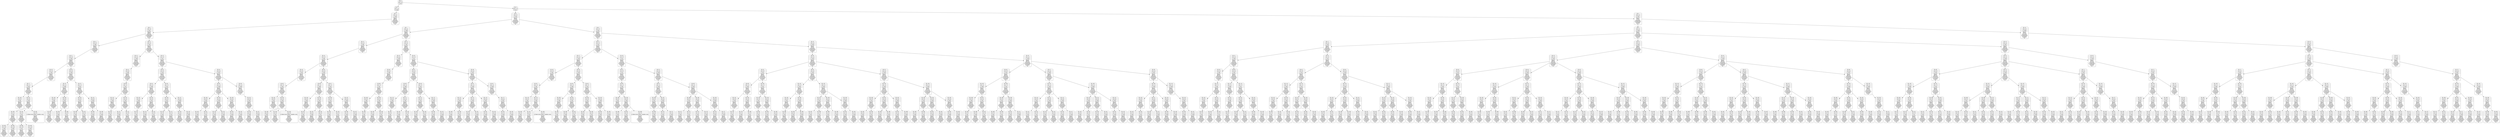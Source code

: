 digraph g {
node [shape = Mrecord];
nodo0[label="{EO: 0|cost: 0.0|A: null}"]
nodo1[label="{EO: 1|cost: 1.0|A: GoK8}"]
nodo3[label="{EO: 3|cost: 2.0|A: GoJ8|
Posicion\nAgente:\nK8
Costo\nAcumulado:\n18.0
Infectados:\n1
Escapados:\n1
	posicion:\nK2
}"]
nodo6[label="{EO: 6|cost: 3.0|A: GoJ7|
Posicion\nAgente:\nJ8
Costo\nAcumulado:\n20.0
Infectados:\n1
Escapados:\n1
	posicion:\nK2
}"]
nodo11[label="{EO: 11|cost: 4.0|A: GoJ6|
Posicion\nAgente:\nJ7
Costo\nAcumulado:\n22.0
Infectados:\n1
Escapados:\n1
	posicion:\nK2
}"]
nodo21[label="{EO: 21|cost: 5.0|A: GoJ5|
Posicion\nAgente:\nJ6
Costo\nAcumulado:\n24.0
Infectados:\n1
Escapados:\n1
	posicion:\nK2
}"]
nodo39[label="{EO: 39|cost: 6.0|A: GoJ3|
Posicion\nAgente:\nJ5
Costo\nAcumulado:\n26.0
Infectados:\n1
Escapados:\n1
	posicion:\nK2
}"]
nodo77[label="{EO: 77|cost: 7.0|A: GoJ2|
Posicion\nAgente:\nJ3
Costo\nAcumulado:\n28.0
Infectados:\n1
Escapados:\n1
	posicion:\nK2
}"]
nodo146[label="{EO: 146|cost: 8.0|A: GoJ1|
Posicion\nAgente:\nJ2
Costo\nAcumulado:\n30.0
Infectados:\n1
Escapados:\n1
	posicion:\nK2
}"]

nodo77 -> nodo146;
nodo147[label="{EO: 147|cost: 8.0|A: GoK2|
Posicion\nAgente:\nJ2
Costo\nAcumulado:\n30.0
Infectados:\n1
Escapados:\n1
	posicion:\nK2
}"]
nodo300[label="{EO: 300|cost: 9.0|A: GoK3|
Posicion\nAgente:\nK2
Costo\nAcumulado:\n32.0
Infectados:\n1
Escapados:\n1
	posicion:\nK2
}"]
nodo582[label="{EO: 582|cost: 10.0|A: GoJ3|
Posicion\nAgente:\nK3
Costo\nAcumulado:\n34.0
Infectados:\n1
Escapados:\n1
	posicion:\nK2
}"]

nodo300 -> nodo582;
nodo583[label="{EO: 583|cost: 10.0|A: GoK5|
Posicion\nAgente:\nK3
Costo\nAcumulado:\n34.0
Infectados:\n1
Escapados:\n1
	posicion:\nK2
}"]

nodo300 -> nodo583;

nodo147 -> nodo300;
nodo301[label="{EO: 301|cost: 9.0|A: GoL2|
Posicion\nAgente:\nK2
Costo\nAcumulado:\n32.0
Infectados:\n1
Escapados:\n1
	posicion:\nK2
}"]
nodo584[label="{EO: 584|cost: 10.0|A: GoL1|
Posicion\nAgente:\nL2
Costo\nAcumulado:\n34.0
Infectados:\n1
Escapados:\n1
	posicion:\nK2
}"]

nodo301 -> nodo584;
nodo585[label="{EO: 585|cost: 10.0|A: GoM2|
Posicion\nAgente:\nL2
Costo\nAcumulado:\n34.0
Infectados:\n1
Escapados:\n1
	posicion:\nK2
}"]

nodo301 -> nodo585;

nodo147 -> nodo301;
nodo302[label="{EO: 302|cost: 9.0|A: Hacer la ley, multar y mandar a casa.|
Posicion\nAgente:\nK2
Costo\nAcumulado:\n32.0
Infectados:\n1
Escapados:\n1
	posicion:\nK2
}"]

nodo147 -> nodo302;

nodo77 -> nodo147;

nodo39 -> nodo77;

nodo21 -> nodo39;
nodo40[label="{EO: 40|cost: 6.0|A: GoK5|
Posicion\nAgente:\nJ5
Costo\nAcumulado:\n26.0
Infectados:\n1
Escapados:\n1
	posicion:\nK2
}"]
nodo78[label="{EO: 78|cost: 7.0|A: GoK6|
Posicion\nAgente:\nK5
Costo\nAcumulado:\n28.0
Infectados:\n1
Escapados:\n1
	posicion:\nK2
}"]
nodo148[label="{EO: 148|cost: 8.0|A: GoJ6|
Posicion\nAgente:\nK6
Costo\nAcumulado:\n30.0
Infectados:\n1
Escapados:\n1
	posicion:\nK2
}"]
nodo303[label="{EO: 303|cost: 9.0|A: GoJ5|
Posicion\nAgente:\nJ6
Costo\nAcumulado:\n32.0
Infectados:\n1
Escapados:\n1
	posicion:\nK2
}"]

nodo148 -> nodo303;

nodo78 -> nodo148;
nodo149[label="{EO: 149|cost: 8.0|A: GoK7|
Posicion\nAgente:\nK6
Costo\nAcumulado:\n30.0
Infectados:\n1
Escapados:\n1
	posicion:\nK2
}"]
nodo304[label="{EO: 304|cost: 9.0|A: GoK8|
Posicion\nAgente:\nK7
Costo\nAcumulado:\n32.0
Infectados:\n1
Escapados:\n1
	posicion:\nK2
}"]

nodo149 -> nodo304;
nodo305[label="{EO: 305|cost: 9.0|A: GoL7|
Posicion\nAgente:\nK7
Costo\nAcumulado:\n32.0
Infectados:\n1
Escapados:\n1
	posicion:\nK2
}"]

nodo149 -> nodo305;

nodo78 -> nodo149;

nodo40 -> nodo78;
nodo79[label="{EO: 79|cost: 7.0|A: GoL5|
Posicion\nAgente:\nK5
Costo\nAcumulado:\n28.0
Infectados:\n1
Escapados:\n1
	posicion:\nK2
}"]
nodo150[label="{EO: 150|cost: 8.0|A: GoL3|
Posicion\nAgente:\nL5
Costo\nAcumulado:\n30.0
Infectados:\n1
Escapados:\n1
	posicion:\nK2
}"]
nodo306[label="{EO: 306|cost: 9.0|A: GoK3|
Posicion\nAgente:\nL3
Costo\nAcumulado:\n32.0
Infectados:\n1
Escapados:\n1
	posicion:\nK2
}"]

nodo150 -> nodo306;
nodo307[label="{EO: 307|cost: 9.0|A: GoL2|
Posicion\nAgente:\nL3
Costo\nAcumulado:\n32.0
Infectados:\n1
Escapados:\n1
	posicion:\nK2
}"]

nodo150 -> nodo307;

nodo79 -> nodo150;
nodo151[label="{EO: 151|cost: 8.0|A: GoM5|
Posicion\nAgente:\nL5
Costo\nAcumulado:\n30.0
Infectados:\n1
Escapados:\n1
	posicion:\nK2
}"]
nodo308[label="{EO: 308|cost: 9.0|A: GoM3|
Posicion\nAgente:\nM5
Costo\nAcumulado:\n31.0
Infectados:\n1
Escapados:\n1
	posicion:\nK2
}"]

nodo151 -> nodo308;
nodo309[label="{EO: 309|cost: 9.0|A: GoM6|
Posicion\nAgente:\nM5
Costo\nAcumulado:\n31.0
Infectados:\n1
Escapados:\n1
	posicion:\nK2
}"]

nodo151 -> nodo309;

nodo79 -> nodo151;

nodo40 -> nodo79;

nodo21 -> nodo40;

nodo11 -> nodo21;

nodo6 -> nodo11;
nodo12[label="{EO: 12|cost: 4.0|A: GoK7|
Posicion\nAgente:\nJ7
Costo\nAcumulado:\n22.0
Infectados:\n1
Escapados:\n1
	posicion:\nK2
}"]
nodo22[label="{EO: 22|cost: 5.0|A: GoK8|
Posicion\nAgente:\nK7
Costo\nAcumulado:\n24.0
Infectados:\n1
Escapados:\n1
	posicion:\nK2
}"]
nodo41[label="{EO: 41|cost: 6.0|A: GoJ8|
Posicion\nAgente:\nK8
Costo\nAcumulado:\n26.0
Infectados:\n1
Escapados:\n1
	posicion:\nK2
}"]
nodo80[label="{EO: 80|cost: 7.0|A: GoJ7|
Posicion\nAgente:\nJ8
Costo\nAcumulado:\n28.0
Infectados:\n1
Escapados:\n1
	posicion:\nK2
}"]
nodo152[label="{EO: 152|cost: 8.0|A: GoJ6|
Posicion\nAgente:\nJ7
Costo\nAcumulado:\n30.0
Infectados:\n1
Escapados:\n1
	posicion:\nK2
}"]
nodo310[label="{EO: 310|cost: 9.0|A: GoJ5|
Posicion\nAgente:\nJ6
Costo\nAcumulado:\n32.0
Infectados:\n1
Escapados:\n1
	posicion:\nK2
}"]

nodo152 -> nodo310;

nodo80 -> nodo152;
nodo153[label="{EO: 153|cost: 8.0|A: GoK7|
Posicion\nAgente:\nJ7
Costo\nAcumulado:\n30.0
Infectados:\n1
Escapados:\n1
	posicion:\nK2
}"]
nodo311[label="{EO: 311|cost: 9.0|A: GoK8|
Posicion\nAgente:\nK7
Costo\nAcumulado:\n32.0
Infectados:\n1
Escapados:\n1
	posicion:\nK2
}"]

nodo153 -> nodo311;
nodo312[label="{EO: 312|cost: 9.0|A: GoL7|
Posicion\nAgente:\nK7
Costo\nAcumulado:\n32.0
Infectados:\n1
Escapados:\n1
	posicion:\nK2
}"]

nodo153 -> nodo312;

nodo80 -> nodo153;

nodo41 -> nodo80;

nodo22 -> nodo41;

nodo12 -> nodo22;
nodo23[label="{EO: 23|cost: 5.0|A: GoL7|
Posicion\nAgente:\nK7
Costo\nAcumulado:\n24.0
Infectados:\n1
Escapados:\n1
	posicion:\nK2
}"]
nodo42[label="{EO: 42|cost: 6.0|A: GoL6|
Posicion\nAgente:\nL7
Costo\nAcumulado:\n26.0
Infectados:\n1
Escapados:\n1
	posicion:\nK2
}"]
nodo81[label="{EO: 81|cost: 7.0|A: GoK6|
Posicion\nAgente:\nL6
Costo\nAcumulado:\n28.0
Infectados:\n1
Escapados:\n1
	posicion:\nK2
}"]
nodo154[label="{EO: 154|cost: 8.0|A: GoJ6|
Posicion\nAgente:\nK6
Costo\nAcumulado:\n30.0
Infectados:\n1
Escapados:\n1
	posicion:\nK2
}"]
nodo313[label="{EO: 313|cost: 9.0|A: GoJ5|
Posicion\nAgente:\nJ6
Costo\nAcumulado:\n32.0
Infectados:\n1
Escapados:\n1
	posicion:\nK2
}"]

nodo154 -> nodo313;

nodo81 -> nodo154;
nodo155[label="{EO: 155|cost: 8.0|A: GoK7|
Posicion\nAgente:\nK6
Costo\nAcumulado:\n30.0
Infectados:\n1
Escapados:\n1
	posicion:\nK2
}"]
nodo314[label="{EO: 314|cost: 9.0|A: GoK8|
Posicion\nAgente:\nK7
Costo\nAcumulado:\n32.0
Infectados:\n1
Escapados:\n1
	posicion:\nK2
}"]

nodo155 -> nodo314;
nodo315[label="{EO: 315|cost: 9.0|A: GoL7|
Posicion\nAgente:\nK7
Costo\nAcumulado:\n32.0
Infectados:\n1
Escapados:\n1
	posicion:\nK2
}"]

nodo155 -> nodo315;

nodo81 -> nodo155;

nodo42 -> nodo81;
nodo82[label="{EO: 82|cost: 7.0|A: GoL5|
Posicion\nAgente:\nL6
Costo\nAcumulado:\n28.0
Infectados:\n1
Escapados:\n1
	posicion:\nK2
}"]
nodo156[label="{EO: 156|cost: 8.0|A: GoL3|
Posicion\nAgente:\nL5
Costo\nAcumulado:\n30.0
Infectados:\n1
Escapados:\n1
	posicion:\nK2
}"]
nodo316[label="{EO: 316|cost: 9.0|A: GoK3|
Posicion\nAgente:\nL3
Costo\nAcumulado:\n32.0
Infectados:\n1
Escapados:\n1
	posicion:\nK2
}"]

nodo156 -> nodo316;
nodo317[label="{EO: 317|cost: 9.0|A: GoL2|
Posicion\nAgente:\nL3
Costo\nAcumulado:\n32.0
Infectados:\n1
Escapados:\n1
	posicion:\nK2
}"]

nodo156 -> nodo317;

nodo82 -> nodo156;
nodo157[label="{EO: 157|cost: 8.0|A: GoM5|
Posicion\nAgente:\nL5
Costo\nAcumulado:\n30.0
Infectados:\n1
Escapados:\n1
	posicion:\nK2
}"]
nodo318[label="{EO: 318|cost: 9.0|A: GoM3|
Posicion\nAgente:\nM5
Costo\nAcumulado:\n31.0
Infectados:\n1
Escapados:\n1
	posicion:\nK2
}"]

nodo157 -> nodo318;
nodo319[label="{EO: 319|cost: 9.0|A: GoM6|
Posicion\nAgente:\nM5
Costo\nAcumulado:\n31.0
Infectados:\n1
Escapados:\n1
	posicion:\nK2
}"]

nodo157 -> nodo319;

nodo82 -> nodo157;

nodo42 -> nodo82;

nodo23 -> nodo42;
nodo43[label="{EO: 43|cost: 6.0|A: GoM7|
Posicion\nAgente:\nL7
Costo\nAcumulado:\n26.0
Infectados:\n1
Escapados:\n1
	posicion:\nK2
}"]
nodo83[label="{EO: 83|cost: 7.0|A: GoM6|
Posicion\nAgente:\nM7
Costo\nAcumulado:\n27.0
Infectados:\n1
Escapados:\n1
	posicion:\nK2
}"]
nodo158[label="{EO: 158|cost: 8.0|A: GoL6|
Posicion\nAgente:\nM6
Costo\nAcumulado:\n28.0
Infectados:\n1
Escapados:\n1
	posicion:\nK2
}"]
nodo320[label="{EO: 320|cost: 9.0|A: GoK6|
Posicion\nAgente:\nL6
Costo\nAcumulado:\n30.0
Infectados:\n1
Escapados:\n1
	posicion:\nK2
}"]

nodo158 -> nodo320;
nodo321[label="{EO: 321|cost: 9.0|A: GoL5|
Posicion\nAgente:\nL6
Costo\nAcumulado:\n30.0
Infectados:\n1
Escapados:\n1
	posicion:\nK2
}"]

nodo158 -> nodo321;

nodo83 -> nodo158;
nodo159[label="{EO: 159|cost: 8.0|A: GoM5|
Posicion\nAgente:\nM6
Costo\nAcumulado:\n28.0
Infectados:\n1
Escapados:\n1
	posicion:\nK2
}"]
nodo322[label="{EO: 322|cost: 9.0|A: GoM3|
Posicion\nAgente:\nM5
Costo\nAcumulado:\n29.0
Infectados:\n1
Escapados:\n1
	posicion:\nK2
}"]

nodo159 -> nodo322;
nodo323[label="{EO: 323|cost: 9.0|A: GoM6|
Posicion\nAgente:\nM5
Costo\nAcumulado:\n29.0
Infectados:\n1
Escapados:\n1
	posicion:\nK2
}"]

nodo159 -> nodo323;

nodo83 -> nodo159;
nodo160[label="{EO: 160|cost: 8.0|A: GoM7|
Posicion\nAgente:\nM6
Costo\nAcumulado:\n28.0
Infectados:\n1
Escapados:\n1
	posicion:\nK2
}"]
nodo324[label="{EO: 324|cost: 9.0|A: GoM6|
Posicion\nAgente:\nM7
Costo\nAcumulado:\n29.0
Infectados:\n1
Escapados:\n1
	posicion:\nK2
}"]

nodo160 -> nodo324;
nodo325[label="{EO: 325|cost: 9.0|A: GoM8|
Posicion\nAgente:\nM7
Costo\nAcumulado:\n29.0
Infectados:\n1
Escapados:\n1
	posicion:\nK2
}"]

nodo160 -> nodo325;

nodo83 -> nodo160;

nodo43 -> nodo83;
nodo84[label="{EO: 84|cost: 7.0|A: GoM8|
Posicion\nAgente:\nM7
Costo\nAcumulado:\n27.0
Infectados:\n1
Escapados:\n1
	posicion:\nK2
}"]
nodo161[label="{EO: 161|cost: 8.0|A: GoM7|
Posicion\nAgente:\nM8
Costo\nAcumulado:\n28.0
Infectados:\n1
Escapados:\n1
	posicion:\nK2
}"]
nodo326[label="{EO: 326|cost: 9.0|A: GoM6|
Posicion\nAgente:\nM7
Costo\nAcumulado:\n29.0
Infectados:\n1
Escapados:\n1
	posicion:\nK2
}"]

nodo161 -> nodo326;
nodo327[label="{EO: 327|cost: 9.0|A: GoM8|
Posicion\nAgente:\nM7
Costo\nAcumulado:\n29.0
Infectados:\n1
Escapados:\n1
	posicion:\nK2
}"]

nodo161 -> nodo327;

nodo84 -> nodo161;

nodo43 -> nodo84;

nodo23 -> nodo43;

nodo12 -> nodo23;

nodo6 -> nodo12;

nodo3 -> nodo6;

nodo1 -> nodo3;

nodo0 -> nodo1;
nodo2[label="{EO: 2|cost: 1.0|A: GoL7}"]
nodo4[label="{EO: 4|cost: 2.0|A: GoL6|
Posicion\nAgente:\nL7
Costo\nAcumulado:\n18.0
Infectados:\n1
Escapados:\n1
	posicion:\nK2
}"]
nodo7[label="{EO: 7|cost: 3.0|A: GoK6|
Posicion\nAgente:\nL6
Costo\nAcumulado:\n20.0
Infectados:\n1
Escapados:\n1
	posicion:\nK2
}"]
nodo13[label="{EO: 13|cost: 4.0|A: GoJ6|
Posicion\nAgente:\nK6
Costo\nAcumulado:\n22.0
Infectados:\n1
Escapados:\n1
	posicion:\nK2
}"]
nodo24[label="{EO: 24|cost: 5.0|A: GoJ5|
Posicion\nAgente:\nJ6
Costo\nAcumulado:\n24.0
Infectados:\n1
Escapados:\n1
	posicion:\nK2
}"]
nodo44[label="{EO: 44|cost: 6.0|A: GoJ3|
Posicion\nAgente:\nJ5
Costo\nAcumulado:\n26.0
Infectados:\n1
Escapados:\n1
	posicion:\nK2
}"]
nodo85[label="{EO: 85|cost: 7.0|A: GoJ2|
Posicion\nAgente:\nJ3
Costo\nAcumulado:\n28.0
Infectados:\n1
Escapados:\n1
	posicion:\nK2
}"]
nodo162[label="{EO: 162|cost: 8.0|A: GoJ1|
Posicion\nAgente:\nJ2
Costo\nAcumulado:\n30.0
Infectados:\n1
Escapados:\n1
	posicion:\nK2
}"]

nodo85 -> nodo162;
nodo163[label="{EO: 163|cost: 8.0|A: GoK2|
Posicion\nAgente:\nJ2
Costo\nAcumulado:\n30.0
Infectados:\n1
Escapados:\n1
	posicion:\nK2
}"]
nodo328[label="{EO: 328|cost: 9.0|A: GoK3|
Posicion\nAgente:\nK2
Costo\nAcumulado:\n32.0
Infectados:\n1
Escapados:\n1
	posicion:\nK2
}"]

nodo163 -> nodo328;
nodo329[label="{EO: 329|cost: 9.0|A: GoL2|
Posicion\nAgente:\nK2
Costo\nAcumulado:\n32.0
Infectados:\n1
Escapados:\n1
	posicion:\nK2
}"]

nodo163 -> nodo329;
nodo330[label="{EO: 330|cost: 9.0|A: Hacer la ley, multar y mandar a casa.|
Posicion\nAgente:\nK2
Costo\nAcumulado:\n32.0
Infectados:\n1
Escapados:\n1
	posicion:\nK2
}"]

nodo163 -> nodo330;

nodo85 -> nodo163;

nodo44 -> nodo85;

nodo24 -> nodo44;
nodo45[label="{EO: 45|cost: 6.0|A: GoK5|
Posicion\nAgente:\nJ5
Costo\nAcumulado:\n26.0
Infectados:\n1
Escapados:\n1
	posicion:\nK2
}"]
nodo86[label="{EO: 86|cost: 7.0|A: GoK6|
Posicion\nAgente:\nK5
Costo\nAcumulado:\n28.0
Infectados:\n1
Escapados:\n1
	posicion:\nK2
}"]
nodo164[label="{EO: 164|cost: 8.0|A: GoJ6|
Posicion\nAgente:\nK6
Costo\nAcumulado:\n30.0
Infectados:\n1
Escapados:\n1
	posicion:\nK2
}"]
nodo331[label="{EO: 331|cost: 9.0|A: GoJ5|
Posicion\nAgente:\nJ6
Costo\nAcumulado:\n32.0
Infectados:\n1
Escapados:\n1
	posicion:\nK2
}"]

nodo164 -> nodo331;

nodo86 -> nodo164;
nodo165[label="{EO: 165|cost: 8.0|A: GoK7|
Posicion\nAgente:\nK6
Costo\nAcumulado:\n30.0
Infectados:\n1
Escapados:\n1
	posicion:\nK2
}"]
nodo332[label="{EO: 332|cost: 9.0|A: GoK8|
Posicion\nAgente:\nK7
Costo\nAcumulado:\n32.0
Infectados:\n1
Escapados:\n1
	posicion:\nK2
}"]

nodo165 -> nodo332;
nodo333[label="{EO: 333|cost: 9.0|A: GoL7|
Posicion\nAgente:\nK7
Costo\nAcumulado:\n32.0
Infectados:\n1
Escapados:\n1
	posicion:\nK2
}"]

nodo165 -> nodo333;

nodo86 -> nodo165;

nodo45 -> nodo86;
nodo87[label="{EO: 87|cost: 7.0|A: GoL5|
Posicion\nAgente:\nK5
Costo\nAcumulado:\n28.0
Infectados:\n1
Escapados:\n1
	posicion:\nK2
}"]
nodo166[label="{EO: 166|cost: 8.0|A: GoL3|
Posicion\nAgente:\nL5
Costo\nAcumulado:\n30.0
Infectados:\n1
Escapados:\n1
	posicion:\nK2
}"]
nodo334[label="{EO: 334|cost: 9.0|A: GoK3|
Posicion\nAgente:\nL3
Costo\nAcumulado:\n32.0
Infectados:\n1
Escapados:\n1
	posicion:\nK2
}"]

nodo166 -> nodo334;
nodo335[label="{EO: 335|cost: 9.0|A: GoL2|
Posicion\nAgente:\nL3
Costo\nAcumulado:\n32.0
Infectados:\n1
Escapados:\n1
	posicion:\nK2
}"]

nodo166 -> nodo335;

nodo87 -> nodo166;
nodo167[label="{EO: 167|cost: 8.0|A: GoM5|
Posicion\nAgente:\nL5
Costo\nAcumulado:\n30.0
Infectados:\n1
Escapados:\n1
	posicion:\nK2
}"]
nodo336[label="{EO: 336|cost: 9.0|A: GoM3|
Posicion\nAgente:\nM5
Costo\nAcumulado:\n31.0
Infectados:\n1
Escapados:\n1
	posicion:\nK2
}"]

nodo167 -> nodo336;
nodo337[label="{EO: 337|cost: 9.0|A: GoM6|
Posicion\nAgente:\nM5
Costo\nAcumulado:\n31.0
Infectados:\n1
Escapados:\n1
	posicion:\nK2
}"]

nodo167 -> nodo337;

nodo87 -> nodo167;

nodo45 -> nodo87;

nodo24 -> nodo45;

nodo13 -> nodo24;

nodo7 -> nodo13;
nodo14[label="{EO: 14|cost: 4.0|A: GoK7|
Posicion\nAgente:\nK6
Costo\nAcumulado:\n22.0
Infectados:\n1
Escapados:\n1
	posicion:\nK2
}"]
nodo25[label="{EO: 25|cost: 5.0|A: GoK8|
Posicion\nAgente:\nK7
Costo\nAcumulado:\n24.0
Infectados:\n1
Escapados:\n1
	posicion:\nK2
}"]
nodo46[label="{EO: 46|cost: 6.0|A: GoJ8|
Posicion\nAgente:\nK8
Costo\nAcumulado:\n26.0
Infectados:\n1
Escapados:\n1
	posicion:\nK2
}"]
nodo88[label="{EO: 88|cost: 7.0|A: GoJ7|
Posicion\nAgente:\nJ8
Costo\nAcumulado:\n28.0
Infectados:\n1
Escapados:\n1
	posicion:\nK2
}"]
nodo168[label="{EO: 168|cost: 8.0|A: GoJ6|
Posicion\nAgente:\nJ7
Costo\nAcumulado:\n30.0
Infectados:\n1
Escapados:\n1
	posicion:\nK2
}"]
nodo338[label="{EO: 338|cost: 9.0|A: GoJ5|
Posicion\nAgente:\nJ6
Costo\nAcumulado:\n32.0
Infectados:\n1
Escapados:\n1
	posicion:\nK2
}"]

nodo168 -> nodo338;

nodo88 -> nodo168;
nodo169[label="{EO: 169|cost: 8.0|A: GoK7|
Posicion\nAgente:\nJ7
Costo\nAcumulado:\n30.0
Infectados:\n1
Escapados:\n1
	posicion:\nK2
}"]
nodo339[label="{EO: 339|cost: 9.0|A: GoK8|
Posicion\nAgente:\nK7
Costo\nAcumulado:\n32.0
Infectados:\n1
Escapados:\n1
	posicion:\nK2
}"]

nodo169 -> nodo339;
nodo340[label="{EO: 340|cost: 9.0|A: GoL7|
Posicion\nAgente:\nK7
Costo\nAcumulado:\n32.0
Infectados:\n1
Escapados:\n1
	posicion:\nK2
}"]

nodo169 -> nodo340;

nodo88 -> nodo169;

nodo46 -> nodo88;

nodo25 -> nodo46;

nodo14 -> nodo25;
nodo26[label="{EO: 26|cost: 5.0|A: GoL7|
Posicion\nAgente:\nK7
Costo\nAcumulado:\n24.0
Infectados:\n1
Escapados:\n1
	posicion:\nK2
}"]
nodo47[label="{EO: 47|cost: 6.0|A: GoL6|
Posicion\nAgente:\nL7
Costo\nAcumulado:\n26.0
Infectados:\n1
Escapados:\n1
	posicion:\nK2
}"]
nodo89[label="{EO: 89|cost: 7.0|A: GoK6|
Posicion\nAgente:\nL6
Costo\nAcumulado:\n28.0
Infectados:\n1
Escapados:\n1
	posicion:\nK2
}"]
nodo170[label="{EO: 170|cost: 8.0|A: GoJ6|
Posicion\nAgente:\nK6
Costo\nAcumulado:\n30.0
Infectados:\n1
Escapados:\n1
	posicion:\nK2
}"]
nodo341[label="{EO: 341|cost: 9.0|A: GoJ5|
Posicion\nAgente:\nJ6
Costo\nAcumulado:\n32.0
Infectados:\n1
Escapados:\n1
	posicion:\nK2
}"]

nodo170 -> nodo341;

nodo89 -> nodo170;
nodo171[label="{EO: 171|cost: 8.0|A: GoK7|
Posicion\nAgente:\nK6
Costo\nAcumulado:\n30.0
Infectados:\n1
Escapados:\n1
	posicion:\nK2
}"]
nodo342[label="{EO: 342|cost: 9.0|A: GoK8|
Posicion\nAgente:\nK7
Costo\nAcumulado:\n32.0
Infectados:\n1
Escapados:\n1
	posicion:\nK2
}"]

nodo171 -> nodo342;
nodo343[label="{EO: 343|cost: 9.0|A: GoL7|
Posicion\nAgente:\nK7
Costo\nAcumulado:\n32.0
Infectados:\n1
Escapados:\n1
	posicion:\nK2
}"]

nodo171 -> nodo343;

nodo89 -> nodo171;

nodo47 -> nodo89;
nodo90[label="{EO: 90|cost: 7.0|A: GoL5|
Posicion\nAgente:\nL6
Costo\nAcumulado:\n28.0
Infectados:\n1
Escapados:\n1
	posicion:\nK2
}"]
nodo172[label="{EO: 172|cost: 8.0|A: GoL3|
Posicion\nAgente:\nL5
Costo\nAcumulado:\n30.0
Infectados:\n1
Escapados:\n1
	posicion:\nK2
}"]
nodo344[label="{EO: 344|cost: 9.0|A: GoK3|
Posicion\nAgente:\nL3
Costo\nAcumulado:\n32.0
Infectados:\n1
Escapados:\n1
	posicion:\nK2
}"]

nodo172 -> nodo344;
nodo345[label="{EO: 345|cost: 9.0|A: GoL2|
Posicion\nAgente:\nL3
Costo\nAcumulado:\n32.0
Infectados:\n1
Escapados:\n1
	posicion:\nK2
}"]

nodo172 -> nodo345;

nodo90 -> nodo172;
nodo173[label="{EO: 173|cost: 8.0|A: GoM5|
Posicion\nAgente:\nL5
Costo\nAcumulado:\n30.0
Infectados:\n1
Escapados:\n1
	posicion:\nK2
}"]
nodo346[label="{EO: 346|cost: 9.0|A: GoM3|
Posicion\nAgente:\nM5
Costo\nAcumulado:\n31.0
Infectados:\n1
Escapados:\n1
	posicion:\nK2
}"]

nodo173 -> nodo346;
nodo347[label="{EO: 347|cost: 9.0|A: GoM6|
Posicion\nAgente:\nM5
Costo\nAcumulado:\n31.0
Infectados:\n1
Escapados:\n1
	posicion:\nK2
}"]

nodo173 -> nodo347;

nodo90 -> nodo173;

nodo47 -> nodo90;

nodo26 -> nodo47;
nodo48[label="{EO: 48|cost: 6.0|A: GoM7|
Posicion\nAgente:\nL7
Costo\nAcumulado:\n26.0
Infectados:\n1
Escapados:\n1
	posicion:\nK2
}"]
nodo91[label="{EO: 91|cost: 7.0|A: GoM6|
Posicion\nAgente:\nM7
Costo\nAcumulado:\n27.0
Infectados:\n1
Escapados:\n1
	posicion:\nK2
}"]
nodo174[label="{EO: 174|cost: 8.0|A: GoL6|
Posicion\nAgente:\nM6
Costo\nAcumulado:\n28.0
Infectados:\n1
Escapados:\n1
	posicion:\nK2
}"]
nodo348[label="{EO: 348|cost: 9.0|A: GoK6|
Posicion\nAgente:\nL6
Costo\nAcumulado:\n30.0
Infectados:\n1
Escapados:\n1
	posicion:\nK2
}"]

nodo174 -> nodo348;
nodo349[label="{EO: 349|cost: 9.0|A: GoL5|
Posicion\nAgente:\nL6
Costo\nAcumulado:\n30.0
Infectados:\n1
Escapados:\n1
	posicion:\nK2
}"]

nodo174 -> nodo349;

nodo91 -> nodo174;
nodo175[label="{EO: 175|cost: 8.0|A: GoM5|
Posicion\nAgente:\nM6
Costo\nAcumulado:\n28.0
Infectados:\n1
Escapados:\n1
	posicion:\nK2
}"]
nodo350[label="{EO: 350|cost: 9.0|A: GoM3|
Posicion\nAgente:\nM5
Costo\nAcumulado:\n29.0
Infectados:\n1
Escapados:\n1
	posicion:\nK2
}"]

nodo175 -> nodo350;
nodo351[label="{EO: 351|cost: 9.0|A: GoM6|
Posicion\nAgente:\nM5
Costo\nAcumulado:\n29.0
Infectados:\n1
Escapados:\n1
	posicion:\nK2
}"]

nodo175 -> nodo351;

nodo91 -> nodo175;
nodo176[label="{EO: 176|cost: 8.0|A: GoM7|
Posicion\nAgente:\nM6
Costo\nAcumulado:\n28.0
Infectados:\n1
Escapados:\n1
	posicion:\nK2
}"]
nodo352[label="{EO: 352|cost: 9.0|A: GoM6|
Posicion\nAgente:\nM7
Costo\nAcumulado:\n29.0
Infectados:\n1
Escapados:\n1
	posicion:\nK2
}"]

nodo176 -> nodo352;
nodo353[label="{EO: 353|cost: 9.0|A: GoM8|
Posicion\nAgente:\nM7
Costo\nAcumulado:\n29.0
Infectados:\n1
Escapados:\n1
	posicion:\nK2
}"]

nodo176 -> nodo353;

nodo91 -> nodo176;

nodo48 -> nodo91;
nodo92[label="{EO: 92|cost: 7.0|A: GoM8|
Posicion\nAgente:\nM7
Costo\nAcumulado:\n27.0
Infectados:\n1
Escapados:\n1
	posicion:\nK2
}"]
nodo177[label="{EO: 177|cost: 8.0|A: GoM7|
Posicion\nAgente:\nM8
Costo\nAcumulado:\n28.0
Infectados:\n1
Escapados:\n1
	posicion:\nK2
}"]
nodo354[label="{EO: 354|cost: 9.0|A: GoM6|
Posicion\nAgente:\nM7
Costo\nAcumulado:\n29.0
Infectados:\n1
Escapados:\n1
	posicion:\nK2
}"]

nodo177 -> nodo354;
nodo355[label="{EO: 355|cost: 9.0|A: GoM8|
Posicion\nAgente:\nM7
Costo\nAcumulado:\n29.0
Infectados:\n1
Escapados:\n1
	posicion:\nK2
}"]

nodo177 -> nodo355;

nodo92 -> nodo177;

nodo48 -> nodo92;

nodo26 -> nodo48;

nodo14 -> nodo26;

nodo7 -> nodo14;

nodo4 -> nodo7;
nodo8[label="{EO: 8|cost: 3.0|A: GoL5|
Posicion\nAgente:\nL6
Costo\nAcumulado:\n20.0
Infectados:\n1
Escapados:\n1
	posicion:\nK2
}"]
nodo15[label="{EO: 15|cost: 4.0|A: GoL3|
Posicion\nAgente:\nL5
Costo\nAcumulado:\n22.0
Infectados:\n1
Escapados:\n1
	posicion:\nK2
}"]
nodo27[label="{EO: 27|cost: 5.0|A: GoK3|
Posicion\nAgente:\nL3
Costo\nAcumulado:\n24.0
Infectados:\n1
Escapados:\n1
	posicion:\nK2
}"]
nodo49[label="{EO: 49|cost: 6.0|A: GoJ3|
Posicion\nAgente:\nK3
Costo\nAcumulado:\n26.0
Infectados:\n1
Escapados:\n1
	posicion:\nK2
}"]
nodo93[label="{EO: 93|cost: 7.0|A: GoJ2|
Posicion\nAgente:\nJ3
Costo\nAcumulado:\n28.0
Infectados:\n1
Escapados:\n1
	posicion:\nK2
}"]
nodo178[label="{EO: 178|cost: 8.0|A: GoJ1|
Posicion\nAgente:\nJ2
Costo\nAcumulado:\n30.0
Infectados:\n1
Escapados:\n1
	posicion:\nK2
}"]

nodo93 -> nodo178;
nodo179[label="{EO: 179|cost: 8.0|A: GoK2|
Posicion\nAgente:\nJ2
Costo\nAcumulado:\n30.0
Infectados:\n1
Escapados:\n1
	posicion:\nK2
}"]
nodo356[label="{EO: 356|cost: 9.0|A: GoK3|
Posicion\nAgente:\nK2
Costo\nAcumulado:\n32.0
Infectados:\n1
Escapados:\n1
	posicion:\nK2
}"]

nodo179 -> nodo356;
nodo357[label="{EO: 357|cost: 9.0|A: GoL2|
Posicion\nAgente:\nK2
Costo\nAcumulado:\n32.0
Infectados:\n1
Escapados:\n1
	posicion:\nK2
}"]

nodo179 -> nodo357;
nodo358[label="{EO: 358|cost: 9.0|A: Hacer la ley, multar y mandar a casa.|
Posicion\nAgente:\nK2
Costo\nAcumulado:\n32.0
Infectados:\n1
Escapados:\n1
	posicion:\nK2
}"]

nodo179 -> nodo358;

nodo93 -> nodo179;

nodo49 -> nodo93;

nodo27 -> nodo49;
nodo50[label="{EO: 50|cost: 6.0|A: GoK5|
Posicion\nAgente:\nK3
Costo\nAcumulado:\n26.0
Infectados:\n1
Escapados:\n1
	posicion:\nK2
}"]
nodo94[label="{EO: 94|cost: 7.0|A: GoK6|
Posicion\nAgente:\nK5
Costo\nAcumulado:\n28.0
Infectados:\n1
Escapados:\n1
	posicion:\nK2
}"]
nodo180[label="{EO: 180|cost: 8.0|A: GoJ6|
Posicion\nAgente:\nK6
Costo\nAcumulado:\n30.0
Infectados:\n1
Escapados:\n1
	posicion:\nK2
}"]
nodo359[label="{EO: 359|cost: 9.0|A: GoJ5|
Posicion\nAgente:\nJ6
Costo\nAcumulado:\n32.0
Infectados:\n1
Escapados:\n1
	posicion:\nK2
}"]

nodo180 -> nodo359;

nodo94 -> nodo180;
nodo181[label="{EO: 181|cost: 8.0|A: GoK7|
Posicion\nAgente:\nK6
Costo\nAcumulado:\n30.0
Infectados:\n1
Escapados:\n1
	posicion:\nK2
}"]
nodo360[label="{EO: 360|cost: 9.0|A: GoK8|
Posicion\nAgente:\nK7
Costo\nAcumulado:\n32.0
Infectados:\n1
Escapados:\n1
	posicion:\nK2
}"]

nodo181 -> nodo360;
nodo361[label="{EO: 361|cost: 9.0|A: GoL7|
Posicion\nAgente:\nK7
Costo\nAcumulado:\n32.0
Infectados:\n1
Escapados:\n1
	posicion:\nK2
}"]

nodo181 -> nodo361;

nodo94 -> nodo181;

nodo50 -> nodo94;
nodo95[label="{EO: 95|cost: 7.0|A: GoL5|
Posicion\nAgente:\nK5
Costo\nAcumulado:\n28.0
Infectados:\n1
Escapados:\n1
	posicion:\nK2
}"]
nodo182[label="{EO: 182|cost: 8.0|A: GoL3|
Posicion\nAgente:\nL5
Costo\nAcumulado:\n30.0
Infectados:\n1
Escapados:\n1
	posicion:\nK2
}"]
nodo362[label="{EO: 362|cost: 9.0|A: GoK3|
Posicion\nAgente:\nL3
Costo\nAcumulado:\n32.0
Infectados:\n1
Escapados:\n1
	posicion:\nK2
}"]

nodo182 -> nodo362;
nodo363[label="{EO: 363|cost: 9.0|A: GoL2|
Posicion\nAgente:\nL3
Costo\nAcumulado:\n32.0
Infectados:\n1
Escapados:\n1
	posicion:\nK2
}"]

nodo182 -> nodo363;

nodo95 -> nodo182;
nodo183[label="{EO: 183|cost: 8.0|A: GoM5|
Posicion\nAgente:\nL5
Costo\nAcumulado:\n30.0
Infectados:\n1
Escapados:\n1
	posicion:\nK2
}"]
nodo364[label="{EO: 364|cost: 9.0|A: GoM3|
Posicion\nAgente:\nM5
Costo\nAcumulado:\n31.0
Infectados:\n1
Escapados:\n1
	posicion:\nK2
}"]

nodo183 -> nodo364;
nodo365[label="{EO: 365|cost: 9.0|A: GoM6|
Posicion\nAgente:\nM5
Costo\nAcumulado:\n31.0
Infectados:\n1
Escapados:\n1
	posicion:\nK2
}"]

nodo183 -> nodo365;

nodo95 -> nodo183;

nodo50 -> nodo95;

nodo27 -> nodo50;

nodo15 -> nodo27;
nodo28[label="{EO: 28|cost: 5.0|A: GoL2|
Posicion\nAgente:\nL3
Costo\nAcumulado:\n24.0
Infectados:\n1
Escapados:\n1
	posicion:\nK2
}"]
nodo51[label="{EO: 51|cost: 6.0|A: GoL1|
Posicion\nAgente:\nL2
Costo\nAcumulado:\n26.0
Infectados:\n1
Escapados:\n1
	posicion:\nK2
}"]
nodo96[label="{EO: 96|cost: 7.0|A: GoK1|
Posicion\nAgente:\nL1
Costo\nAcumulado:\n28.0
Infectados:\n1
Escapados:\n1
	posicion:\nK2
}"]
nodo184[label="{EO: 184|cost: 8.0|A: GoJ1|
Posicion\nAgente:\nK1
Costo\nAcumulado:\n30.0
Infectados:\n1
Escapados:\n1
	posicion:\nK2
}"]

nodo96 -> nodo184;
nodo185[label="{EO: 185|cost: 8.0|A: GoK2|
Posicion\nAgente:\nK1
Costo\nAcumulado:\n30.0
Infectados:\n1
Escapados:\n1
	posicion:\nK2
}"]
nodo366[label="{EO: 366|cost: 9.0|A: GoK3|
Posicion\nAgente:\nK2
Costo\nAcumulado:\n32.0
Infectados:\n1
Escapados:\n1
	posicion:\nK2
}"]

nodo185 -> nodo366;
nodo367[label="{EO: 367|cost: 9.0|A: GoL2|
Posicion\nAgente:\nK2
Costo\nAcumulado:\n32.0
Infectados:\n1
Escapados:\n1
	posicion:\nK2
}"]

nodo185 -> nodo367;
nodo368[label="{EO: 368|cost: 9.0|A: Hacer la ley, multar y mandar a casa.|
Posicion\nAgente:\nK2
Costo\nAcumulado:\n32.0
Infectados:\n1
Escapados:\n1
	posicion:\nK2
}"]

nodo185 -> nodo368;

nodo96 -> nodo185;

nodo51 -> nodo96;

nodo28 -> nodo51;
nodo52[label="{EO: 52|cost: 6.0|A: GoM2|
Posicion\nAgente:\nL2
Costo\nAcumulado:\n26.0
Infectados:\n1
Escapados:\n1
	posicion:\nK2
}"]
nodo97[label="{EO: 97|cost: 7.0|A: GoM1|
Posicion\nAgente:\nM2
Costo\nAcumulado:\n27.0
Infectados:\n1
Escapados:\n1
	posicion:\nK2
}"]
nodo186[label="{EO: 186|cost: 8.0|A: GoL1|
Posicion\nAgente:\nM1
Costo\nAcumulado:\n28.0
Infectados:\n1
Escapados:\n1
	posicion:\nK2
}"]
nodo369[label="{EO: 369|cost: 9.0|A: GoK1|
Posicion\nAgente:\nL1
Costo\nAcumulado:\n30.0
Infectados:\n1
Escapados:\n1
	posicion:\nK2
}"]

nodo186 -> nodo369;

nodo97 -> nodo186;
nodo187[label="{EO: 187|cost: 8.0|A: GoM2|
Posicion\nAgente:\nM1
Costo\nAcumulado:\n28.0
Infectados:\n1
Escapados:\n1
	posicion:\nK2
}"]
nodo370[label="{EO: 370|cost: 9.0|A: GoM1|
Posicion\nAgente:\nM2
Costo\nAcumulado:\n29.0
Infectados:\n1
Escapados:\n1
	posicion:\nK2
}"]

nodo187 -> nodo370;
nodo371[label="{EO: 371|cost: 9.0|A: GoM3|
Posicion\nAgente:\nM2
Costo\nAcumulado:\n29.0
Infectados:\n1
Escapados:\n1
	posicion:\nK2
}"]

nodo187 -> nodo371;

nodo97 -> nodo187;

nodo52 -> nodo97;
nodo98[label="{EO: 98|cost: 7.0|A: GoM3|
Posicion\nAgente:\nM2
Costo\nAcumulado:\n27.0
Infectados:\n1
Escapados:\n1
	posicion:\nK2
}"]
nodo188[label="{EO: 188|cost: 8.0|A: GoL3|
Posicion\nAgente:\nM3
Costo\nAcumulado:\n28.0
Infectados:\n1
Escapados:\n1
	posicion:\nK2
}"]
nodo372[label="{EO: 372|cost: 9.0|A: GoK3|
Posicion\nAgente:\nL3
Costo\nAcumulado:\n30.0
Infectados:\n1
Escapados:\n1
	posicion:\nK2
}"]

nodo188 -> nodo372;
nodo373[label="{EO: 373|cost: 9.0|A: GoL2|
Posicion\nAgente:\nL3
Costo\nAcumulado:\n30.0
Infectados:\n1
Escapados:\n1
	posicion:\nK2
}"]

nodo188 -> nodo373;

nodo98 -> nodo188;
nodo189[label="{EO: 189|cost: 8.0|A: GoM2|
Posicion\nAgente:\nM3
Costo\nAcumulado:\n28.0
Infectados:\n1
Escapados:\n1
	posicion:\nK2
}"]
nodo374[label="{EO: 374|cost: 9.0|A: GoM1|
Posicion\nAgente:\nM2
Costo\nAcumulado:\n29.0
Infectados:\n1
Escapados:\n1
	posicion:\nK2
}"]

nodo189 -> nodo374;
nodo375[label="{EO: 375|cost: 9.0|A: GoM3|
Posicion\nAgente:\nM2
Costo\nAcumulado:\n29.0
Infectados:\n1
Escapados:\n1
	posicion:\nK2
}"]

nodo189 -> nodo375;

nodo98 -> nodo189;
nodo190[label="{EO: 190|cost: 8.0|A: GoM5|
Posicion\nAgente:\nM3
Costo\nAcumulado:\n28.0
Infectados:\n1
Escapados:\n1
	posicion:\nK2
}"]
nodo376[label="{EO: 376|cost: 9.0|A: GoM3|
Posicion\nAgente:\nM5
Costo\nAcumulado:\n29.0
Infectados:\n1
Escapados:\n1
	posicion:\nK2
}"]

nodo190 -> nodo376;
nodo377[label="{EO: 377|cost: 9.0|A: GoM6|
Posicion\nAgente:\nM5
Costo\nAcumulado:\n29.0
Infectados:\n1
Escapados:\n1
	posicion:\nK2
}"]

nodo190 -> nodo377;

nodo98 -> nodo190;

nodo52 -> nodo98;

nodo28 -> nodo52;

nodo15 -> nodo28;

nodo8 -> nodo15;
nodo16[label="{EO: 16|cost: 4.0|A: GoM5|
Posicion\nAgente:\nL5
Costo\nAcumulado:\n22.0
Infectados:\n1
Escapados:\n1
	posicion:\nK2
}"]
nodo29[label="{EO: 29|cost: 5.0|A: GoM3|
Posicion\nAgente:\nM5
Costo\nAcumulado:\n23.0
Infectados:\n1
Escapados:\n1
	posicion:\nK2
}"]
nodo53[label="{EO: 53|cost: 6.0|A: GoL3|
Posicion\nAgente:\nM3
Costo\nAcumulado:\n24.0
Infectados:\n1
Escapados:\n1
	posicion:\nK2
}"]
nodo99[label="{EO: 99|cost: 7.0|A: GoK3|
Posicion\nAgente:\nL3
Costo\nAcumulado:\n26.0
Infectados:\n1
Escapados:\n1
	posicion:\nK2
}"]
nodo191[label="{EO: 191|cost: 8.0|A: GoJ3|
Posicion\nAgente:\nK3
Costo\nAcumulado:\n28.0
Infectados:\n1
Escapados:\n1
	posicion:\nK2
}"]
nodo378[label="{EO: 378|cost: 9.0|A: GoJ2|
Posicion\nAgente:\nJ3
Costo\nAcumulado:\n30.0
Infectados:\n1
Escapados:\n1
	posicion:\nK2
}"]

nodo191 -> nodo378;

nodo99 -> nodo191;
nodo192[label="{EO: 192|cost: 8.0|A: GoK5|
Posicion\nAgente:\nK3
Costo\nAcumulado:\n28.0
Infectados:\n1
Escapados:\n1
	posicion:\nK2
}"]
nodo379[label="{EO: 379|cost: 9.0|A: GoK6|
Posicion\nAgente:\nK5
Costo\nAcumulado:\n30.0
Infectados:\n1
Escapados:\n1
	posicion:\nK2
}"]

nodo192 -> nodo379;
nodo380[label="{EO: 380|cost: 9.0|A: GoL5|
Posicion\nAgente:\nK5
Costo\nAcumulado:\n30.0
Infectados:\n1
Escapados:\n1
	posicion:\nK2
}"]

nodo192 -> nodo380;

nodo99 -> nodo192;

nodo53 -> nodo99;
nodo100[label="{EO: 100|cost: 7.0|A: GoL2|
Posicion\nAgente:\nL3
Costo\nAcumulado:\n26.0
Infectados:\n1
Escapados:\n1
	posicion:\nK2
}"]
nodo193[label="{EO: 193|cost: 8.0|A: GoL1|
Posicion\nAgente:\nL2
Costo\nAcumulado:\n28.0
Infectados:\n1
Escapados:\n1
	posicion:\nK2
}"]
nodo381[label="{EO: 381|cost: 9.0|A: GoK1|
Posicion\nAgente:\nL1
Costo\nAcumulado:\n30.0
Infectados:\n1
Escapados:\n1
	posicion:\nK2
}"]

nodo193 -> nodo381;

nodo100 -> nodo193;
nodo194[label="{EO: 194|cost: 8.0|A: GoM2|
Posicion\nAgente:\nL2
Costo\nAcumulado:\n28.0
Infectados:\n1
Escapados:\n1
	posicion:\nK2
}"]
nodo382[label="{EO: 382|cost: 9.0|A: GoM1|
Posicion\nAgente:\nM2
Costo\nAcumulado:\n29.0
Infectados:\n1
Escapados:\n1
	posicion:\nK2
}"]

nodo194 -> nodo382;
nodo383[label="{EO: 383|cost: 9.0|A: GoM3|
Posicion\nAgente:\nM2
Costo\nAcumulado:\n29.0
Infectados:\n1
Escapados:\n1
	posicion:\nK2
}"]

nodo194 -> nodo383;

nodo100 -> nodo194;

nodo53 -> nodo100;

nodo29 -> nodo53;
nodo54[label="{EO: 54|cost: 6.0|A: GoM2|
Posicion\nAgente:\nM3
Costo\nAcumulado:\n24.0
Infectados:\n1
Escapados:\n1
	posicion:\nK2
}"]
nodo101[label="{EO: 101|cost: 7.0|A: GoM1|
Posicion\nAgente:\nM2
Costo\nAcumulado:\n25.0
Infectados:\n1
Escapados:\n1
	posicion:\nK2
}"]
nodo195[label="{EO: 195|cost: 8.0|A: GoL1|
Posicion\nAgente:\nM1
Costo\nAcumulado:\n26.0
Infectados:\n1
Escapados:\n1
	posicion:\nK2
}"]
nodo384[label="{EO: 384|cost: 9.0|A: GoK1|
Posicion\nAgente:\nL1
Costo\nAcumulado:\n28.0
Infectados:\n1
Escapados:\n1
	posicion:\nK2
}"]

nodo195 -> nodo384;

nodo101 -> nodo195;
nodo196[label="{EO: 196|cost: 8.0|A: GoM2|
Posicion\nAgente:\nM1
Costo\nAcumulado:\n26.0
Infectados:\n1
Escapados:\n1
	posicion:\nK2
}"]
nodo385[label="{EO: 385|cost: 9.0|A: GoM1|
Posicion\nAgente:\nM2
Costo\nAcumulado:\n27.0
Infectados:\n1
Escapados:\n1
	posicion:\nK2
}"]

nodo196 -> nodo385;
nodo386[label="{EO: 386|cost: 9.0|A: GoM3|
Posicion\nAgente:\nM2
Costo\nAcumulado:\n27.0
Infectados:\n1
Escapados:\n1
	posicion:\nK2
}"]

nodo196 -> nodo386;

nodo101 -> nodo196;

nodo54 -> nodo101;
nodo102[label="{EO: 102|cost: 7.0|A: GoM3|
Posicion\nAgente:\nM2
Costo\nAcumulado:\n25.0
Infectados:\n1
Escapados:\n1
	posicion:\nK2
}"]
nodo197[label="{EO: 197|cost: 8.0|A: GoL3|
Posicion\nAgente:\nM3
Costo\nAcumulado:\n26.0
Infectados:\n1
Escapados:\n1
	posicion:\nK2
}"]
nodo387[label="{EO: 387|cost: 9.0|A: GoK3|
Posicion\nAgente:\nL3
Costo\nAcumulado:\n28.0
Infectados:\n1
Escapados:\n1
	posicion:\nK2
}"]

nodo197 -> nodo387;
nodo388[label="{EO: 388|cost: 9.0|A: GoL2|
Posicion\nAgente:\nL3
Costo\nAcumulado:\n28.0
Infectados:\n1
Escapados:\n1
	posicion:\nK2
}"]

nodo197 -> nodo388;

nodo102 -> nodo197;
nodo198[label="{EO: 198|cost: 8.0|A: GoM2|
Posicion\nAgente:\nM3
Costo\nAcumulado:\n26.0
Infectados:\n1
Escapados:\n1
	posicion:\nK2
}"]
nodo389[label="{EO: 389|cost: 9.0|A: GoM1|
Posicion\nAgente:\nM2
Costo\nAcumulado:\n27.0
Infectados:\n1
Escapados:\n1
	posicion:\nK2
}"]

nodo198 -> nodo389;
nodo390[label="{EO: 390|cost: 9.0|A: GoM3|
Posicion\nAgente:\nM2
Costo\nAcumulado:\n27.0
Infectados:\n1
Escapados:\n1
	posicion:\nK2
}"]

nodo198 -> nodo390;

nodo102 -> nodo198;
nodo199[label="{EO: 199|cost: 8.0|A: GoM5|
Posicion\nAgente:\nM3
Costo\nAcumulado:\n26.0
Infectados:\n1
Escapados:\n1
	posicion:\nK2
}"]
nodo391[label="{EO: 391|cost: 9.0|A: GoM3|
Posicion\nAgente:\nM5
Costo\nAcumulado:\n27.0
Infectados:\n1
Escapados:\n1
	posicion:\nK2
}"]

nodo199 -> nodo391;
nodo392[label="{EO: 392|cost: 9.0|A: GoM6|
Posicion\nAgente:\nM5
Costo\nAcumulado:\n27.0
Infectados:\n1
Escapados:\n1
	posicion:\nK2
}"]

nodo199 -> nodo392;

nodo102 -> nodo199;

nodo54 -> nodo102;

nodo29 -> nodo54;
nodo55[label="{EO: 55|cost: 6.0|A: GoM5|
Posicion\nAgente:\nM3
Costo\nAcumulado:\n24.0
Infectados:\n1
Escapados:\n1
	posicion:\nK2
}"]
nodo103[label="{EO: 103|cost: 7.0|A: GoM3|
Posicion\nAgente:\nM5
Costo\nAcumulado:\n25.0
Infectados:\n1
Escapados:\n1
	posicion:\nK2
}"]
nodo200[label="{EO: 200|cost: 8.0|A: GoL3|
Posicion\nAgente:\nM3
Costo\nAcumulado:\n26.0
Infectados:\n1
Escapados:\n1
	posicion:\nK2
}"]
nodo393[label="{EO: 393|cost: 9.0|A: GoK3|
Posicion\nAgente:\nL3
Costo\nAcumulado:\n28.0
Infectados:\n1
Escapados:\n1
	posicion:\nK2
}"]

nodo200 -> nodo393;
nodo394[label="{EO: 394|cost: 9.0|A: GoL2|
Posicion\nAgente:\nL3
Costo\nAcumulado:\n28.0
Infectados:\n1
Escapados:\n1
	posicion:\nK2
}"]

nodo200 -> nodo394;

nodo103 -> nodo200;
nodo201[label="{EO: 201|cost: 8.0|A: GoM2|
Posicion\nAgente:\nM3
Costo\nAcumulado:\n26.0
Infectados:\n1
Escapados:\n1
	posicion:\nK2
}"]
nodo395[label="{EO: 395|cost: 9.0|A: GoM1|
Posicion\nAgente:\nM2
Costo\nAcumulado:\n27.0
Infectados:\n1
Escapados:\n1
	posicion:\nK2
}"]

nodo201 -> nodo395;
nodo396[label="{EO: 396|cost: 9.0|A: GoM3|
Posicion\nAgente:\nM2
Costo\nAcumulado:\n27.0
Infectados:\n1
Escapados:\n1
	posicion:\nK2
}"]

nodo201 -> nodo396;

nodo103 -> nodo201;
nodo202[label="{EO: 202|cost: 8.0|A: GoM5|
Posicion\nAgente:\nM3
Costo\nAcumulado:\n26.0
Infectados:\n1
Escapados:\n1
	posicion:\nK2
}"]
nodo397[label="{EO: 397|cost: 9.0|A: GoM3|
Posicion\nAgente:\nM5
Costo\nAcumulado:\n27.0
Infectados:\n1
Escapados:\n1
	posicion:\nK2
}"]

nodo202 -> nodo397;
nodo398[label="{EO: 398|cost: 9.0|A: GoM6|
Posicion\nAgente:\nM5
Costo\nAcumulado:\n27.0
Infectados:\n1
Escapados:\n1
	posicion:\nK2
}"]

nodo202 -> nodo398;

nodo103 -> nodo202;

nodo55 -> nodo103;
nodo104[label="{EO: 104|cost: 7.0|A: GoM6|
Posicion\nAgente:\nM5
Costo\nAcumulado:\n25.0
Infectados:\n1
Escapados:\n1
	posicion:\nK2
}"]
nodo203[label="{EO: 203|cost: 8.0|A: GoL6|
Posicion\nAgente:\nM6
Costo\nAcumulado:\n26.0
Infectados:\n1
Escapados:\n1
	posicion:\nK2
}"]
nodo399[label="{EO: 399|cost: 9.0|A: GoK6|
Posicion\nAgente:\nL6
Costo\nAcumulado:\n28.0
Infectados:\n1
Escapados:\n1
	posicion:\nK2
}"]

nodo203 -> nodo399;
nodo400[label="{EO: 400|cost: 9.0|A: GoL5|
Posicion\nAgente:\nL6
Costo\nAcumulado:\n28.0
Infectados:\n1
Escapados:\n1
	posicion:\nK2
}"]

nodo203 -> nodo400;

nodo104 -> nodo203;
nodo204[label="{EO: 204|cost: 8.0|A: GoM5|
Posicion\nAgente:\nM6
Costo\nAcumulado:\n26.0
Infectados:\n1
Escapados:\n1
	posicion:\nK2
}"]
nodo401[label="{EO: 401|cost: 9.0|A: GoM3|
Posicion\nAgente:\nM5
Costo\nAcumulado:\n27.0
Infectados:\n1
Escapados:\n1
	posicion:\nK2
}"]

nodo204 -> nodo401;
nodo402[label="{EO: 402|cost: 9.0|A: GoM6|
Posicion\nAgente:\nM5
Costo\nAcumulado:\n27.0
Infectados:\n1
Escapados:\n1
	posicion:\nK2
}"]

nodo204 -> nodo402;

nodo104 -> nodo204;
nodo205[label="{EO: 205|cost: 8.0|A: GoM7|
Posicion\nAgente:\nM6
Costo\nAcumulado:\n26.0
Infectados:\n1
Escapados:\n1
	posicion:\nK2
}"]
nodo403[label="{EO: 403|cost: 9.0|A: GoM6|
Posicion\nAgente:\nM7
Costo\nAcumulado:\n27.0
Infectados:\n1
Escapados:\n1
	posicion:\nK2
}"]

nodo205 -> nodo403;
nodo404[label="{EO: 404|cost: 9.0|A: GoM8|
Posicion\nAgente:\nM7
Costo\nAcumulado:\n27.0
Infectados:\n1
Escapados:\n1
	posicion:\nK2
}"]

nodo205 -> nodo404;

nodo104 -> nodo205;

nodo55 -> nodo104;

nodo29 -> nodo55;

nodo16 -> nodo29;
nodo30[label="{EO: 30|cost: 5.0|A: GoM6|
Posicion\nAgente:\nM5
Costo\nAcumulado:\n23.0
Infectados:\n1
Escapados:\n1
	posicion:\nK2
}"]
nodo56[label="{EO: 56|cost: 6.0|A: GoL6|
Posicion\nAgente:\nM6
Costo\nAcumulado:\n24.0
Infectados:\n1
Escapados:\n1
	posicion:\nK2
}"]
nodo105[label="{EO: 105|cost: 7.0|A: GoK6|
Posicion\nAgente:\nL6
Costo\nAcumulado:\n26.0
Infectados:\n1
Escapados:\n1
	posicion:\nK2
}"]
nodo206[label="{EO: 206|cost: 8.0|A: GoJ6|
Posicion\nAgente:\nK6
Costo\nAcumulado:\n28.0
Infectados:\n1
Escapados:\n1
	posicion:\nK2
}"]
nodo405[label="{EO: 405|cost: 9.0|A: GoJ5|
Posicion\nAgente:\nJ6
Costo\nAcumulado:\n30.0
Infectados:\n1
Escapados:\n1
	posicion:\nK2
}"]

nodo206 -> nodo405;

nodo105 -> nodo206;
nodo207[label="{EO: 207|cost: 8.0|A: GoK7|
Posicion\nAgente:\nK6
Costo\nAcumulado:\n28.0
Infectados:\n1
Escapados:\n1
	posicion:\nK2
}"]
nodo406[label="{EO: 406|cost: 9.0|A: GoK8|
Posicion\nAgente:\nK7
Costo\nAcumulado:\n30.0
Infectados:\n1
Escapados:\n1
	posicion:\nK2
}"]

nodo207 -> nodo406;
nodo407[label="{EO: 407|cost: 9.0|A: GoL7|
Posicion\nAgente:\nK7
Costo\nAcumulado:\n30.0
Infectados:\n1
Escapados:\n1
	posicion:\nK2
}"]

nodo207 -> nodo407;

nodo105 -> nodo207;

nodo56 -> nodo105;
nodo106[label="{EO: 106|cost: 7.0|A: GoL5|
Posicion\nAgente:\nL6
Costo\nAcumulado:\n26.0
Infectados:\n1
Escapados:\n1
	posicion:\nK2
}"]
nodo208[label="{EO: 208|cost: 8.0|A: GoL3|
Posicion\nAgente:\nL5
Costo\nAcumulado:\n28.0
Infectados:\n1
Escapados:\n1
	posicion:\nK2
}"]
nodo408[label="{EO: 408|cost: 9.0|A: GoK3|
Posicion\nAgente:\nL3
Costo\nAcumulado:\n30.0
Infectados:\n1
Escapados:\n1
	posicion:\nK2
}"]

nodo208 -> nodo408;
nodo409[label="{EO: 409|cost: 9.0|A: GoL2|
Posicion\nAgente:\nL3
Costo\nAcumulado:\n30.0
Infectados:\n1
Escapados:\n1
	posicion:\nK2
}"]

nodo208 -> nodo409;

nodo106 -> nodo208;
nodo209[label="{EO: 209|cost: 8.0|A: GoM5|
Posicion\nAgente:\nL5
Costo\nAcumulado:\n28.0
Infectados:\n1
Escapados:\n1
	posicion:\nK2
}"]
nodo410[label="{EO: 410|cost: 9.0|A: GoM3|
Posicion\nAgente:\nM5
Costo\nAcumulado:\n29.0
Infectados:\n1
Escapados:\n1
	posicion:\nK2
}"]

nodo209 -> nodo410;
nodo411[label="{EO: 411|cost: 9.0|A: GoM6|
Posicion\nAgente:\nM5
Costo\nAcumulado:\n29.0
Infectados:\n1
Escapados:\n1
	posicion:\nK2
}"]

nodo209 -> nodo411;

nodo106 -> nodo209;

nodo56 -> nodo106;

nodo30 -> nodo56;
nodo57[label="{EO: 57|cost: 6.0|A: GoM5|
Posicion\nAgente:\nM6
Costo\nAcumulado:\n24.0
Infectados:\n1
Escapados:\n1
	posicion:\nK2
}"]
nodo107[label="{EO: 107|cost: 7.0|A: GoM3|
Posicion\nAgente:\nM5
Costo\nAcumulado:\n25.0
Infectados:\n1
Escapados:\n1
	posicion:\nK2
}"]
nodo210[label="{EO: 210|cost: 8.0|A: GoL3|
Posicion\nAgente:\nM3
Costo\nAcumulado:\n26.0
Infectados:\n1
Escapados:\n1
	posicion:\nK2
}"]
nodo412[label="{EO: 412|cost: 9.0|A: GoK3|
Posicion\nAgente:\nL3
Costo\nAcumulado:\n28.0
Infectados:\n1
Escapados:\n1
	posicion:\nK2
}"]

nodo210 -> nodo412;
nodo413[label="{EO: 413|cost: 9.0|A: GoL2|
Posicion\nAgente:\nL3
Costo\nAcumulado:\n28.0
Infectados:\n1
Escapados:\n1
	posicion:\nK2
}"]

nodo210 -> nodo413;

nodo107 -> nodo210;
nodo211[label="{EO: 211|cost: 8.0|A: GoM2|
Posicion\nAgente:\nM3
Costo\nAcumulado:\n26.0
Infectados:\n1
Escapados:\n1
	posicion:\nK2
}"]
nodo414[label="{EO: 414|cost: 9.0|A: GoM1|
Posicion\nAgente:\nM2
Costo\nAcumulado:\n27.0
Infectados:\n1
Escapados:\n1
	posicion:\nK2
}"]

nodo211 -> nodo414;
nodo415[label="{EO: 415|cost: 9.0|A: GoM3|
Posicion\nAgente:\nM2
Costo\nAcumulado:\n27.0
Infectados:\n1
Escapados:\n1
	posicion:\nK2
}"]

nodo211 -> nodo415;

nodo107 -> nodo211;
nodo212[label="{EO: 212|cost: 8.0|A: GoM5|
Posicion\nAgente:\nM3
Costo\nAcumulado:\n26.0
Infectados:\n1
Escapados:\n1
	posicion:\nK2
}"]
nodo416[label="{EO: 416|cost: 9.0|A: GoM3|
Posicion\nAgente:\nM5
Costo\nAcumulado:\n27.0
Infectados:\n1
Escapados:\n1
	posicion:\nK2
}"]

nodo212 -> nodo416;
nodo417[label="{EO: 417|cost: 9.0|A: GoM6|
Posicion\nAgente:\nM5
Costo\nAcumulado:\n27.0
Infectados:\n1
Escapados:\n1
	posicion:\nK2
}"]

nodo212 -> nodo417;

nodo107 -> nodo212;

nodo57 -> nodo107;
nodo108[label="{EO: 108|cost: 7.0|A: GoM6|
Posicion\nAgente:\nM5
Costo\nAcumulado:\n25.0
Infectados:\n1
Escapados:\n1
	posicion:\nK2
}"]
nodo213[label="{EO: 213|cost: 8.0|A: GoL6|
Posicion\nAgente:\nM6
Costo\nAcumulado:\n26.0
Infectados:\n1
Escapados:\n1
	posicion:\nK2
}"]
nodo418[label="{EO: 418|cost: 9.0|A: GoK6|
Posicion\nAgente:\nL6
Costo\nAcumulado:\n28.0
Infectados:\n1
Escapados:\n1
	posicion:\nK2
}"]

nodo213 -> nodo418;
nodo419[label="{EO: 419|cost: 9.0|A: GoL5|
Posicion\nAgente:\nL6
Costo\nAcumulado:\n28.0
Infectados:\n1
Escapados:\n1
	posicion:\nK2
}"]

nodo213 -> nodo419;

nodo108 -> nodo213;
nodo214[label="{EO: 214|cost: 8.0|A: GoM5|
Posicion\nAgente:\nM6
Costo\nAcumulado:\n26.0
Infectados:\n1
Escapados:\n1
	posicion:\nK2
}"]
nodo420[label="{EO: 420|cost: 9.0|A: GoM3|
Posicion\nAgente:\nM5
Costo\nAcumulado:\n27.0
Infectados:\n1
Escapados:\n1
	posicion:\nK2
}"]

nodo214 -> nodo420;
nodo421[label="{EO: 421|cost: 9.0|A: GoM6|
Posicion\nAgente:\nM5
Costo\nAcumulado:\n27.0
Infectados:\n1
Escapados:\n1
	posicion:\nK2
}"]

nodo214 -> nodo421;

nodo108 -> nodo214;
nodo215[label="{EO: 215|cost: 8.0|A: GoM7|
Posicion\nAgente:\nM6
Costo\nAcumulado:\n26.0
Infectados:\n1
Escapados:\n1
	posicion:\nK2
}"]
nodo422[label="{EO: 422|cost: 9.0|A: GoM6|
Posicion\nAgente:\nM7
Costo\nAcumulado:\n27.0
Infectados:\n1
Escapados:\n1
	posicion:\nK2
}"]

nodo215 -> nodo422;
nodo423[label="{EO: 423|cost: 9.0|A: GoM8|
Posicion\nAgente:\nM7
Costo\nAcumulado:\n27.0
Infectados:\n1
Escapados:\n1
	posicion:\nK2
}"]

nodo215 -> nodo423;

nodo108 -> nodo215;

nodo57 -> nodo108;

nodo30 -> nodo57;
nodo58[label="{EO: 58|cost: 6.0|A: GoM7|
Posicion\nAgente:\nM6
Costo\nAcumulado:\n24.0
Infectados:\n1
Escapados:\n1
	posicion:\nK2
}"]
nodo109[label="{EO: 109|cost: 7.0|A: GoM6|
Posicion\nAgente:\nM7
Costo\nAcumulado:\n25.0
Infectados:\n1
Escapados:\n1
	posicion:\nK2
}"]
nodo216[label="{EO: 216|cost: 8.0|A: GoL6|
Posicion\nAgente:\nM6
Costo\nAcumulado:\n26.0
Infectados:\n1
Escapados:\n1
	posicion:\nK2
}"]
nodo424[label="{EO: 424|cost: 9.0|A: GoK6|
Posicion\nAgente:\nL6
Costo\nAcumulado:\n28.0
Infectados:\n1
Escapados:\n1
	posicion:\nK2
}"]

nodo216 -> nodo424;
nodo425[label="{EO: 425|cost: 9.0|A: GoL5|
Posicion\nAgente:\nL6
Costo\nAcumulado:\n28.0
Infectados:\n1
Escapados:\n1
	posicion:\nK2
}"]

nodo216 -> nodo425;

nodo109 -> nodo216;
nodo217[label="{EO: 217|cost: 8.0|A: GoM5|
Posicion\nAgente:\nM6
Costo\nAcumulado:\n26.0
Infectados:\n1
Escapados:\n1
	posicion:\nK2
}"]
nodo426[label="{EO: 426|cost: 9.0|A: GoM3|
Posicion\nAgente:\nM5
Costo\nAcumulado:\n27.0
Infectados:\n1
Escapados:\n1
	posicion:\nK2
}"]

nodo217 -> nodo426;
nodo427[label="{EO: 427|cost: 9.0|A: GoM6|
Posicion\nAgente:\nM5
Costo\nAcumulado:\n27.0
Infectados:\n1
Escapados:\n1
	posicion:\nK2
}"]

nodo217 -> nodo427;

nodo109 -> nodo217;
nodo218[label="{EO: 218|cost: 8.0|A: GoM7|
Posicion\nAgente:\nM6
Costo\nAcumulado:\n26.0
Infectados:\n1
Escapados:\n1
	posicion:\nK2
}"]
nodo428[label="{EO: 428|cost: 9.0|A: GoM6|
Posicion\nAgente:\nM7
Costo\nAcumulado:\n27.0
Infectados:\n1
Escapados:\n1
	posicion:\nK2
}"]

nodo218 -> nodo428;
nodo429[label="{EO: 429|cost: 9.0|A: GoM8|
Posicion\nAgente:\nM7
Costo\nAcumulado:\n27.0
Infectados:\n1
Escapados:\n1
	posicion:\nK2
}"]

nodo218 -> nodo429;

nodo109 -> nodo218;

nodo58 -> nodo109;
nodo110[label="{EO: 110|cost: 7.0|A: GoM8|
Posicion\nAgente:\nM7
Costo\nAcumulado:\n25.0
Infectados:\n1
Escapados:\n1
	posicion:\nK2
}"]
nodo219[label="{EO: 219|cost: 8.0|A: GoM7|
Posicion\nAgente:\nM8
Costo\nAcumulado:\n26.0
Infectados:\n1
Escapados:\n1
	posicion:\nK2
}"]
nodo430[label="{EO: 430|cost: 9.0|A: GoM6|
Posicion\nAgente:\nM7
Costo\nAcumulado:\n27.0
Infectados:\n1
Escapados:\n1
	posicion:\nK2
}"]

nodo219 -> nodo430;
nodo431[label="{EO: 431|cost: 9.0|A: GoM8|
Posicion\nAgente:\nM7
Costo\nAcumulado:\n27.0
Infectados:\n1
Escapados:\n1
	posicion:\nK2
}"]

nodo219 -> nodo431;

nodo110 -> nodo219;

nodo58 -> nodo110;

nodo30 -> nodo58;

nodo16 -> nodo30;

nodo8 -> nodo16;

nodo4 -> nodo8;

nodo2 -> nodo4;
nodo5[label="{EO: 5|cost: 2.0|A: GoM7|
Posicion\nAgente:\nL7
Costo\nAcumulado:\n18.0
Infectados:\n1
Escapados:\n1
	posicion:\nK2
}"]
nodo9[label="{EO: 9|cost: 3.0|A: GoM6|
Posicion\nAgente:\nM7
Costo\nAcumulado:\n19.0
Infectados:\n1
Escapados:\n1
	posicion:\nK2
}"]
nodo17[label="{EO: 17|cost: 4.0|A: GoL6|
Posicion\nAgente:\nM6
Costo\nAcumulado:\n20.0
Infectados:\n1
Escapados:\n1
	posicion:\nK2
}"]
nodo31[label="{EO: 31|cost: 5.0|A: GoK6|
Posicion\nAgente:\nL6
Costo\nAcumulado:\n22.0
Infectados:\n1
Escapados:\n1
	posicion:\nK2
}"]
nodo59[label="{EO: 59|cost: 6.0|A: GoJ6|
Posicion\nAgente:\nK6
Costo\nAcumulado:\n24.0
Infectados:\n1
Escapados:\n1
	posicion:\nK2
}"]
nodo111[label="{EO: 111|cost: 7.0|A: GoJ5|
Posicion\nAgente:\nJ6
Costo\nAcumulado:\n26.0
Infectados:\n1
Escapados:\n1
	posicion:\nK2
}"]
nodo220[label="{EO: 220|cost: 8.0|A: GoJ3|
Posicion\nAgente:\nJ5
Costo\nAcumulado:\n28.0
Infectados:\n1
Escapados:\n1
	posicion:\nK2
}"]
nodo432[label="{EO: 432|cost: 9.0|A: GoJ2|
Posicion\nAgente:\nJ3
Costo\nAcumulado:\n30.0
Infectados:\n1
Escapados:\n1
	posicion:\nK2
}"]

nodo220 -> nodo432;

nodo111 -> nodo220;
nodo221[label="{EO: 221|cost: 8.0|A: GoK5|
Posicion\nAgente:\nJ5
Costo\nAcumulado:\n28.0
Infectados:\n1
Escapados:\n1
	posicion:\nK2
}"]
nodo433[label="{EO: 433|cost: 9.0|A: GoK6|
Posicion\nAgente:\nK5
Costo\nAcumulado:\n30.0
Infectados:\n1
Escapados:\n1
	posicion:\nK2
}"]

nodo221 -> nodo433;
nodo434[label="{EO: 434|cost: 9.0|A: GoL5|
Posicion\nAgente:\nK5
Costo\nAcumulado:\n30.0
Infectados:\n1
Escapados:\n1
	posicion:\nK2
}"]

nodo221 -> nodo434;

nodo111 -> nodo221;

nodo59 -> nodo111;

nodo31 -> nodo59;
nodo60[label="{EO: 60|cost: 6.0|A: GoK7|
Posicion\nAgente:\nK6
Costo\nAcumulado:\n24.0
Infectados:\n1
Escapados:\n1
	posicion:\nK2
}"]
nodo112[label="{EO: 112|cost: 7.0|A: GoK8|
Posicion\nAgente:\nK7
Costo\nAcumulado:\n26.0
Infectados:\n1
Escapados:\n1
	posicion:\nK2
}"]
nodo222[label="{EO: 222|cost: 8.0|A: GoJ8|
Posicion\nAgente:\nK8
Costo\nAcumulado:\n28.0
Infectados:\n1
Escapados:\n1
	posicion:\nK2
}"]
nodo435[label="{EO: 435|cost: 9.0|A: GoJ7|
Posicion\nAgente:\nJ8
Costo\nAcumulado:\n30.0
Infectados:\n1
Escapados:\n1
	posicion:\nK2
}"]

nodo222 -> nodo435;

nodo112 -> nodo222;

nodo60 -> nodo112;
nodo113[label="{EO: 113|cost: 7.0|A: GoL7|
Posicion\nAgente:\nK7
Costo\nAcumulado:\n26.0
Infectados:\n1
Escapados:\n1
	posicion:\nK2
}"]
nodo223[label="{EO: 223|cost: 8.0|A: GoL6|
Posicion\nAgente:\nL7
Costo\nAcumulado:\n28.0
Infectados:\n1
Escapados:\n1
	posicion:\nK2
}"]
nodo436[label="{EO: 436|cost: 9.0|A: GoK6|
Posicion\nAgente:\nL6
Costo\nAcumulado:\n30.0
Infectados:\n1
Escapados:\n1
	posicion:\nK2
}"]

nodo223 -> nodo436;
nodo437[label="{EO: 437|cost: 9.0|A: GoL5|
Posicion\nAgente:\nL6
Costo\nAcumulado:\n30.0
Infectados:\n1
Escapados:\n1
	posicion:\nK2
}"]

nodo223 -> nodo437;

nodo113 -> nodo223;
nodo224[label="{EO: 224|cost: 8.0|A: GoM7|
Posicion\nAgente:\nL7
Costo\nAcumulado:\n28.0
Infectados:\n1
Escapados:\n1
	posicion:\nK2
}"]
nodo438[label="{EO: 438|cost: 9.0|A: GoM6|
Posicion\nAgente:\nM7
Costo\nAcumulado:\n29.0
Infectados:\n1
Escapados:\n1
	posicion:\nK2
}"]

nodo224 -> nodo438;
nodo439[label="{EO: 439|cost: 9.0|A: GoM8|
Posicion\nAgente:\nM7
Costo\nAcumulado:\n29.0
Infectados:\n1
Escapados:\n1
	posicion:\nK2
}"]

nodo224 -> nodo439;

nodo113 -> nodo224;

nodo60 -> nodo113;

nodo31 -> nodo60;

nodo17 -> nodo31;
nodo32[label="{EO: 32|cost: 5.0|A: GoL5|
Posicion\nAgente:\nL6
Costo\nAcumulado:\n22.0
Infectados:\n1
Escapados:\n1
	posicion:\nK2
}"]
nodo61[label="{EO: 61|cost: 6.0|A: GoL3|
Posicion\nAgente:\nL5
Costo\nAcumulado:\n24.0
Infectados:\n1
Escapados:\n1
	posicion:\nK2
}"]
nodo114[label="{EO: 114|cost: 7.0|A: GoK3|
Posicion\nAgente:\nL3
Costo\nAcumulado:\n26.0
Infectados:\n1
Escapados:\n1
	posicion:\nK2
}"]
nodo225[label="{EO: 225|cost: 8.0|A: GoJ3|
Posicion\nAgente:\nK3
Costo\nAcumulado:\n28.0
Infectados:\n1
Escapados:\n1
	posicion:\nK2
}"]
nodo440[label="{EO: 440|cost: 9.0|A: GoJ2|
Posicion\nAgente:\nJ3
Costo\nAcumulado:\n30.0
Infectados:\n1
Escapados:\n1
	posicion:\nK2
}"]

nodo225 -> nodo440;

nodo114 -> nodo225;
nodo226[label="{EO: 226|cost: 8.0|A: GoK5|
Posicion\nAgente:\nK3
Costo\nAcumulado:\n28.0
Infectados:\n1
Escapados:\n1
	posicion:\nK2
}"]
nodo441[label="{EO: 441|cost: 9.0|A: GoK6|
Posicion\nAgente:\nK5
Costo\nAcumulado:\n30.0
Infectados:\n1
Escapados:\n1
	posicion:\nK2
}"]

nodo226 -> nodo441;
nodo442[label="{EO: 442|cost: 9.0|A: GoL5|
Posicion\nAgente:\nK5
Costo\nAcumulado:\n30.0
Infectados:\n1
Escapados:\n1
	posicion:\nK2
}"]

nodo226 -> nodo442;

nodo114 -> nodo226;

nodo61 -> nodo114;
nodo115[label="{EO: 115|cost: 7.0|A: GoL2|
Posicion\nAgente:\nL3
Costo\nAcumulado:\n26.0
Infectados:\n1
Escapados:\n1
	posicion:\nK2
}"]
nodo227[label="{EO: 227|cost: 8.0|A: GoL1|
Posicion\nAgente:\nL2
Costo\nAcumulado:\n28.0
Infectados:\n1
Escapados:\n1
	posicion:\nK2
}"]
nodo443[label="{EO: 443|cost: 9.0|A: GoK1|
Posicion\nAgente:\nL1
Costo\nAcumulado:\n30.0
Infectados:\n1
Escapados:\n1
	posicion:\nK2
}"]

nodo227 -> nodo443;

nodo115 -> nodo227;
nodo228[label="{EO: 228|cost: 8.0|A: GoM2|
Posicion\nAgente:\nL2
Costo\nAcumulado:\n28.0
Infectados:\n1
Escapados:\n1
	posicion:\nK2
}"]
nodo444[label="{EO: 444|cost: 9.0|A: GoM1|
Posicion\nAgente:\nM2
Costo\nAcumulado:\n29.0
Infectados:\n1
Escapados:\n1
	posicion:\nK2
}"]

nodo228 -> nodo444;
nodo445[label="{EO: 445|cost: 9.0|A: GoM3|
Posicion\nAgente:\nM2
Costo\nAcumulado:\n29.0
Infectados:\n1
Escapados:\n1
	posicion:\nK2
}"]

nodo228 -> nodo445;

nodo115 -> nodo228;

nodo61 -> nodo115;

nodo32 -> nodo61;
nodo62[label="{EO: 62|cost: 6.0|A: GoM5|
Posicion\nAgente:\nL5
Costo\nAcumulado:\n24.0
Infectados:\n1
Escapados:\n1
	posicion:\nK2
}"]
nodo116[label="{EO: 116|cost: 7.0|A: GoM3|
Posicion\nAgente:\nM5
Costo\nAcumulado:\n25.0
Infectados:\n1
Escapados:\n1
	posicion:\nK2
}"]
nodo229[label="{EO: 229|cost: 8.0|A: GoL3|
Posicion\nAgente:\nM3
Costo\nAcumulado:\n26.0
Infectados:\n1
Escapados:\n1
	posicion:\nK2
}"]
nodo446[label="{EO: 446|cost: 9.0|A: GoK3|
Posicion\nAgente:\nL3
Costo\nAcumulado:\n28.0
Infectados:\n1
Escapados:\n1
	posicion:\nK2
}"]

nodo229 -> nodo446;
nodo447[label="{EO: 447|cost: 9.0|A: GoL2|
Posicion\nAgente:\nL3
Costo\nAcumulado:\n28.0
Infectados:\n1
Escapados:\n1
	posicion:\nK2
}"]

nodo229 -> nodo447;

nodo116 -> nodo229;
nodo230[label="{EO: 230|cost: 8.0|A: GoM2|
Posicion\nAgente:\nM3
Costo\nAcumulado:\n26.0
Infectados:\n1
Escapados:\n1
	posicion:\nK2
}"]
nodo448[label="{EO: 448|cost: 9.0|A: GoM1|
Posicion\nAgente:\nM2
Costo\nAcumulado:\n27.0
Infectados:\n1
Escapados:\n1
	posicion:\nK2
}"]

nodo230 -> nodo448;
nodo449[label="{EO: 449|cost: 9.0|A: GoM3|
Posicion\nAgente:\nM2
Costo\nAcumulado:\n27.0
Infectados:\n1
Escapados:\n1
	posicion:\nK2
}"]

nodo230 -> nodo449;

nodo116 -> nodo230;
nodo231[label="{EO: 231|cost: 8.0|A: GoM5|
Posicion\nAgente:\nM3
Costo\nAcumulado:\n26.0
Infectados:\n1
Escapados:\n1
	posicion:\nK2
}"]
nodo450[label="{EO: 450|cost: 9.0|A: GoM3|
Posicion\nAgente:\nM5
Costo\nAcumulado:\n27.0
Infectados:\n1
Escapados:\n1
	posicion:\nK2
}"]

nodo231 -> nodo450;
nodo451[label="{EO: 451|cost: 9.0|A: GoM6|
Posicion\nAgente:\nM5
Costo\nAcumulado:\n27.0
Infectados:\n1
Escapados:\n1
	posicion:\nK2
}"]

nodo231 -> nodo451;

nodo116 -> nodo231;

nodo62 -> nodo116;
nodo117[label="{EO: 117|cost: 7.0|A: GoM6|
Posicion\nAgente:\nM5
Costo\nAcumulado:\n25.0
Infectados:\n1
Escapados:\n1
	posicion:\nK2
}"]
nodo232[label="{EO: 232|cost: 8.0|A: GoL6|
Posicion\nAgente:\nM6
Costo\nAcumulado:\n26.0
Infectados:\n1
Escapados:\n1
	posicion:\nK2
}"]
nodo452[label="{EO: 452|cost: 9.0|A: GoK6|
Posicion\nAgente:\nL6
Costo\nAcumulado:\n28.0
Infectados:\n1
Escapados:\n1
	posicion:\nK2
}"]

nodo232 -> nodo452;
nodo453[label="{EO: 453|cost: 9.0|A: GoL5|
Posicion\nAgente:\nL6
Costo\nAcumulado:\n28.0
Infectados:\n1
Escapados:\n1
	posicion:\nK2
}"]

nodo232 -> nodo453;

nodo117 -> nodo232;
nodo233[label="{EO: 233|cost: 8.0|A: GoM5|
Posicion\nAgente:\nM6
Costo\nAcumulado:\n26.0
Infectados:\n1
Escapados:\n1
	posicion:\nK2
}"]
nodo454[label="{EO: 454|cost: 9.0|A: GoM3|
Posicion\nAgente:\nM5
Costo\nAcumulado:\n27.0
Infectados:\n1
Escapados:\n1
	posicion:\nK2
}"]

nodo233 -> nodo454;
nodo455[label="{EO: 455|cost: 9.0|A: GoM6|
Posicion\nAgente:\nM5
Costo\nAcumulado:\n27.0
Infectados:\n1
Escapados:\n1
	posicion:\nK2
}"]

nodo233 -> nodo455;

nodo117 -> nodo233;
nodo234[label="{EO: 234|cost: 8.0|A: GoM7|
Posicion\nAgente:\nM6
Costo\nAcumulado:\n26.0
Infectados:\n1
Escapados:\n1
	posicion:\nK2
}"]
nodo456[label="{EO: 456|cost: 9.0|A: GoM6|
Posicion\nAgente:\nM7
Costo\nAcumulado:\n27.0
Infectados:\n1
Escapados:\n1
	posicion:\nK2
}"]

nodo234 -> nodo456;
nodo457[label="{EO: 457|cost: 9.0|A: GoM8|
Posicion\nAgente:\nM7
Costo\nAcumulado:\n27.0
Infectados:\n1
Escapados:\n1
	posicion:\nK2
}"]

nodo234 -> nodo457;

nodo117 -> nodo234;

nodo62 -> nodo117;

nodo32 -> nodo62;

nodo17 -> nodo32;

nodo9 -> nodo17;
nodo18[label="{EO: 18|cost: 4.0|A: GoM5|
Posicion\nAgente:\nM6
Costo\nAcumulado:\n20.0
Infectados:\n1
Escapados:\n1
	posicion:\nK2
}"]
nodo33[label="{EO: 33|cost: 5.0|A: GoM3|
Posicion\nAgente:\nM5
Costo\nAcumulado:\n21.0
Infectados:\n1
Escapados:\n1
	posicion:\nK2
}"]
nodo63[label="{EO: 63|cost: 6.0|A: GoL3|
Posicion\nAgente:\nM3
Costo\nAcumulado:\n22.0
Infectados:\n1
Escapados:\n1
	posicion:\nK2
}"]
nodo118[label="{EO: 118|cost: 7.0|A: GoK3|
Posicion\nAgente:\nL3
Costo\nAcumulado:\n24.0
Infectados:\n1
Escapados:\n1
	posicion:\nK2
}"]
nodo235[label="{EO: 235|cost: 8.0|A: GoJ3|
Posicion\nAgente:\nK3
Costo\nAcumulado:\n26.0
Infectados:\n1
Escapados:\n1
	posicion:\nK2
}"]
nodo458[label="{EO: 458|cost: 9.0|A: GoJ2|
Posicion\nAgente:\nJ3
Costo\nAcumulado:\n28.0
Infectados:\n1
Escapados:\n1
	posicion:\nK2
}"]

nodo235 -> nodo458;

nodo118 -> nodo235;
nodo236[label="{EO: 236|cost: 8.0|A: GoK5|
Posicion\nAgente:\nK3
Costo\nAcumulado:\n26.0
Infectados:\n1
Escapados:\n1
	posicion:\nK2
}"]
nodo459[label="{EO: 459|cost: 9.0|A: GoK6|
Posicion\nAgente:\nK5
Costo\nAcumulado:\n28.0
Infectados:\n1
Escapados:\n1
	posicion:\nK2
}"]

nodo236 -> nodo459;
nodo460[label="{EO: 460|cost: 9.0|A: GoL5|
Posicion\nAgente:\nK5
Costo\nAcumulado:\n28.0
Infectados:\n1
Escapados:\n1
	posicion:\nK2
}"]

nodo236 -> nodo460;

nodo118 -> nodo236;

nodo63 -> nodo118;
nodo119[label="{EO: 119|cost: 7.0|A: GoL2|
Posicion\nAgente:\nL3
Costo\nAcumulado:\n24.0
Infectados:\n1
Escapados:\n1
	posicion:\nK2
}"]
nodo237[label="{EO: 237|cost: 8.0|A: GoL1|
Posicion\nAgente:\nL2
Costo\nAcumulado:\n26.0
Infectados:\n1
Escapados:\n1
	posicion:\nK2
}"]
nodo461[label="{EO: 461|cost: 9.0|A: GoK1|
Posicion\nAgente:\nL1
Costo\nAcumulado:\n28.0
Infectados:\n1
Escapados:\n1
	posicion:\nK2
}"]

nodo237 -> nodo461;

nodo119 -> nodo237;
nodo238[label="{EO: 238|cost: 8.0|A: GoM2|
Posicion\nAgente:\nL2
Costo\nAcumulado:\n26.0
Infectados:\n1
Escapados:\n1
	posicion:\nK2
}"]
nodo462[label="{EO: 462|cost: 9.0|A: GoM1|
Posicion\nAgente:\nM2
Costo\nAcumulado:\n27.0
Infectados:\n1
Escapados:\n1
	posicion:\nK2
}"]

nodo238 -> nodo462;
nodo463[label="{EO: 463|cost: 9.0|A: GoM3|
Posicion\nAgente:\nM2
Costo\nAcumulado:\n27.0
Infectados:\n1
Escapados:\n1
	posicion:\nK2
}"]

nodo238 -> nodo463;

nodo119 -> nodo238;

nodo63 -> nodo119;

nodo33 -> nodo63;
nodo64[label="{EO: 64|cost: 6.0|A: GoM2|
Posicion\nAgente:\nM3
Costo\nAcumulado:\n22.0
Infectados:\n1
Escapados:\n1
	posicion:\nK2
}"]
nodo120[label="{EO: 120|cost: 7.0|A: GoM1|
Posicion\nAgente:\nM2
Costo\nAcumulado:\n23.0
Infectados:\n1
Escapados:\n1
	posicion:\nK2
}"]
nodo239[label="{EO: 239|cost: 8.0|A: GoL1|
Posicion\nAgente:\nM1
Costo\nAcumulado:\n24.0
Infectados:\n1
Escapados:\n1
	posicion:\nK2
}"]
nodo464[label="{EO: 464|cost: 9.0|A: GoK1|
Posicion\nAgente:\nL1
Costo\nAcumulado:\n26.0
Infectados:\n1
Escapados:\n1
	posicion:\nK2
}"]

nodo239 -> nodo464;

nodo120 -> nodo239;
nodo240[label="{EO: 240|cost: 8.0|A: GoM2|
Posicion\nAgente:\nM1
Costo\nAcumulado:\n24.0
Infectados:\n1
Escapados:\n1
	posicion:\nK2
}"]
nodo465[label="{EO: 465|cost: 9.0|A: GoM1|
Posicion\nAgente:\nM2
Costo\nAcumulado:\n25.0
Infectados:\n1
Escapados:\n1
	posicion:\nK2
}"]

nodo240 -> nodo465;
nodo466[label="{EO: 466|cost: 9.0|A: GoM3|
Posicion\nAgente:\nM2
Costo\nAcumulado:\n25.0
Infectados:\n1
Escapados:\n1
	posicion:\nK2
}"]

nodo240 -> nodo466;

nodo120 -> nodo240;

nodo64 -> nodo120;
nodo121[label="{EO: 121|cost: 7.0|A: GoM3|
Posicion\nAgente:\nM2
Costo\nAcumulado:\n23.0
Infectados:\n1
Escapados:\n1
	posicion:\nK2
}"]
nodo241[label="{EO: 241|cost: 8.0|A: GoL3|
Posicion\nAgente:\nM3
Costo\nAcumulado:\n24.0
Infectados:\n1
Escapados:\n1
	posicion:\nK2
}"]
nodo467[label="{EO: 467|cost: 9.0|A: GoK3|
Posicion\nAgente:\nL3
Costo\nAcumulado:\n26.0
Infectados:\n1
Escapados:\n1
	posicion:\nK2
}"]

nodo241 -> nodo467;
nodo468[label="{EO: 468|cost: 9.0|A: GoL2|
Posicion\nAgente:\nL3
Costo\nAcumulado:\n26.0
Infectados:\n1
Escapados:\n1
	posicion:\nK2
}"]

nodo241 -> nodo468;

nodo121 -> nodo241;
nodo242[label="{EO: 242|cost: 8.0|A: GoM2|
Posicion\nAgente:\nM3
Costo\nAcumulado:\n24.0
Infectados:\n1
Escapados:\n1
	posicion:\nK2
}"]
nodo469[label="{EO: 469|cost: 9.0|A: GoM1|
Posicion\nAgente:\nM2
Costo\nAcumulado:\n25.0
Infectados:\n1
Escapados:\n1
	posicion:\nK2
}"]

nodo242 -> nodo469;
nodo470[label="{EO: 470|cost: 9.0|A: GoM3|
Posicion\nAgente:\nM2
Costo\nAcumulado:\n25.0
Infectados:\n1
Escapados:\n1
	posicion:\nK2
}"]

nodo242 -> nodo470;

nodo121 -> nodo242;
nodo243[label="{EO: 243|cost: 8.0|A: GoM5|
Posicion\nAgente:\nM3
Costo\nAcumulado:\n24.0
Infectados:\n1
Escapados:\n1
	posicion:\nK2
}"]
nodo471[label="{EO: 471|cost: 9.0|A: GoM3|
Posicion\nAgente:\nM5
Costo\nAcumulado:\n25.0
Infectados:\n1
Escapados:\n1
	posicion:\nK2
}"]

nodo243 -> nodo471;
nodo472[label="{EO: 472|cost: 9.0|A: GoM6|
Posicion\nAgente:\nM5
Costo\nAcumulado:\n25.0
Infectados:\n1
Escapados:\n1
	posicion:\nK2
}"]

nodo243 -> nodo472;

nodo121 -> nodo243;

nodo64 -> nodo121;

nodo33 -> nodo64;
nodo65[label="{EO: 65|cost: 6.0|A: GoM5|
Posicion\nAgente:\nM3
Costo\nAcumulado:\n22.0
Infectados:\n1
Escapados:\n1
	posicion:\nK2
}"]
nodo122[label="{EO: 122|cost: 7.0|A: GoM3|
Posicion\nAgente:\nM5
Costo\nAcumulado:\n23.0
Infectados:\n1
Escapados:\n1
	posicion:\nK2
}"]
nodo244[label="{EO: 244|cost: 8.0|A: GoL3|
Posicion\nAgente:\nM3
Costo\nAcumulado:\n24.0
Infectados:\n1
Escapados:\n1
	posicion:\nK2
}"]
nodo473[label="{EO: 473|cost: 9.0|A: GoK3|
Posicion\nAgente:\nL3
Costo\nAcumulado:\n26.0
Infectados:\n1
Escapados:\n1
	posicion:\nK2
}"]

nodo244 -> nodo473;
nodo474[label="{EO: 474|cost: 9.0|A: GoL2|
Posicion\nAgente:\nL3
Costo\nAcumulado:\n26.0
Infectados:\n1
Escapados:\n1
	posicion:\nK2
}"]

nodo244 -> nodo474;

nodo122 -> nodo244;
nodo245[label="{EO: 245|cost: 8.0|A: GoM2|
Posicion\nAgente:\nM3
Costo\nAcumulado:\n24.0
Infectados:\n1
Escapados:\n1
	posicion:\nK2
}"]
nodo475[label="{EO: 475|cost: 9.0|A: GoM1|
Posicion\nAgente:\nM2
Costo\nAcumulado:\n25.0
Infectados:\n1
Escapados:\n1
	posicion:\nK2
}"]

nodo245 -> nodo475;
nodo476[label="{EO: 476|cost: 9.0|A: GoM3|
Posicion\nAgente:\nM2
Costo\nAcumulado:\n25.0
Infectados:\n1
Escapados:\n1
	posicion:\nK2
}"]

nodo245 -> nodo476;

nodo122 -> nodo245;
nodo246[label="{EO: 246|cost: 8.0|A: GoM5|
Posicion\nAgente:\nM3
Costo\nAcumulado:\n24.0
Infectados:\n1
Escapados:\n1
	posicion:\nK2
}"]
nodo477[label="{EO: 477|cost: 9.0|A: GoM3|
Posicion\nAgente:\nM5
Costo\nAcumulado:\n25.0
Infectados:\n1
Escapados:\n1
	posicion:\nK2
}"]

nodo246 -> nodo477;
nodo478[label="{EO: 478|cost: 9.0|A: GoM6|
Posicion\nAgente:\nM5
Costo\nAcumulado:\n25.0
Infectados:\n1
Escapados:\n1
	posicion:\nK2
}"]

nodo246 -> nodo478;

nodo122 -> nodo246;

nodo65 -> nodo122;
nodo123[label="{EO: 123|cost: 7.0|A: GoM6|
Posicion\nAgente:\nM5
Costo\nAcumulado:\n23.0
Infectados:\n1
Escapados:\n1
	posicion:\nK2
}"]
nodo247[label="{EO: 247|cost: 8.0|A: GoL6|
Posicion\nAgente:\nM6
Costo\nAcumulado:\n24.0
Infectados:\n1
Escapados:\n1
	posicion:\nK2
}"]
nodo479[label="{EO: 479|cost: 9.0|A: GoK6|
Posicion\nAgente:\nL6
Costo\nAcumulado:\n26.0
Infectados:\n1
Escapados:\n1
	posicion:\nK2
}"]

nodo247 -> nodo479;
nodo480[label="{EO: 480|cost: 9.0|A: GoL5|
Posicion\nAgente:\nL6
Costo\nAcumulado:\n26.0
Infectados:\n1
Escapados:\n1
	posicion:\nK2
}"]

nodo247 -> nodo480;

nodo123 -> nodo247;
nodo248[label="{EO: 248|cost: 8.0|A: GoM5|
Posicion\nAgente:\nM6
Costo\nAcumulado:\n24.0
Infectados:\n1
Escapados:\n1
	posicion:\nK2
}"]
nodo481[label="{EO: 481|cost: 9.0|A: GoM3|
Posicion\nAgente:\nM5
Costo\nAcumulado:\n25.0
Infectados:\n1
Escapados:\n1
	posicion:\nK2
}"]

nodo248 -> nodo481;
nodo482[label="{EO: 482|cost: 9.0|A: GoM6|
Posicion\nAgente:\nM5
Costo\nAcumulado:\n25.0
Infectados:\n1
Escapados:\n1
	posicion:\nK2
}"]

nodo248 -> nodo482;

nodo123 -> nodo248;
nodo249[label="{EO: 249|cost: 8.0|A: GoM7|
Posicion\nAgente:\nM6
Costo\nAcumulado:\n24.0
Infectados:\n1
Escapados:\n1
	posicion:\nK2
}"]
nodo483[label="{EO: 483|cost: 9.0|A: GoM6|
Posicion\nAgente:\nM7
Costo\nAcumulado:\n25.0
Infectados:\n1
Escapados:\n1
	posicion:\nK2
}"]

nodo249 -> nodo483;
nodo484[label="{EO: 484|cost: 9.0|A: GoM8|
Posicion\nAgente:\nM7
Costo\nAcumulado:\n25.0
Infectados:\n1
Escapados:\n1
	posicion:\nK2
}"]

nodo249 -> nodo484;

nodo123 -> nodo249;

nodo65 -> nodo123;

nodo33 -> nodo65;

nodo18 -> nodo33;
nodo34[label="{EO: 34|cost: 5.0|A: GoM6|
Posicion\nAgente:\nM5
Costo\nAcumulado:\n21.0
Infectados:\n1
Escapados:\n1
	posicion:\nK2
}"]
nodo66[label="{EO: 66|cost: 6.0|A: GoL6|
Posicion\nAgente:\nM6
Costo\nAcumulado:\n22.0
Infectados:\n1
Escapados:\n1
	posicion:\nK2
}"]
nodo124[label="{EO: 124|cost: 7.0|A: GoK6|
Posicion\nAgente:\nL6
Costo\nAcumulado:\n24.0
Infectados:\n1
Escapados:\n1
	posicion:\nK2
}"]
nodo250[label="{EO: 250|cost: 8.0|A: GoJ6|
Posicion\nAgente:\nK6
Costo\nAcumulado:\n26.0
Infectados:\n1
Escapados:\n1
	posicion:\nK2
}"]
nodo485[label="{EO: 485|cost: 9.0|A: GoJ5|
Posicion\nAgente:\nJ6
Costo\nAcumulado:\n28.0
Infectados:\n1
Escapados:\n1
	posicion:\nK2
}"]

nodo250 -> nodo485;

nodo124 -> nodo250;
nodo251[label="{EO: 251|cost: 8.0|A: GoK7|
Posicion\nAgente:\nK6
Costo\nAcumulado:\n26.0
Infectados:\n1
Escapados:\n1
	posicion:\nK2
}"]
nodo486[label="{EO: 486|cost: 9.0|A: GoK8|
Posicion\nAgente:\nK7
Costo\nAcumulado:\n28.0
Infectados:\n1
Escapados:\n1
	posicion:\nK2
}"]

nodo251 -> nodo486;
nodo487[label="{EO: 487|cost: 9.0|A: GoL7|
Posicion\nAgente:\nK7
Costo\nAcumulado:\n28.0
Infectados:\n1
Escapados:\n1
	posicion:\nK2
}"]

nodo251 -> nodo487;

nodo124 -> nodo251;

nodo66 -> nodo124;
nodo125[label="{EO: 125|cost: 7.0|A: GoL5|
Posicion\nAgente:\nL6
Costo\nAcumulado:\n24.0
Infectados:\n1
Escapados:\n1
	posicion:\nK2
}"]
nodo252[label="{EO: 252|cost: 8.0|A: GoL3|
Posicion\nAgente:\nL5
Costo\nAcumulado:\n26.0
Infectados:\n1
Escapados:\n1
	posicion:\nK2
}"]
nodo488[label="{EO: 488|cost: 9.0|A: GoK3|
Posicion\nAgente:\nL3
Costo\nAcumulado:\n28.0
Infectados:\n1
Escapados:\n1
	posicion:\nK2
}"]

nodo252 -> nodo488;
nodo489[label="{EO: 489|cost: 9.0|A: GoL2|
Posicion\nAgente:\nL3
Costo\nAcumulado:\n28.0
Infectados:\n1
Escapados:\n1
	posicion:\nK2
}"]

nodo252 -> nodo489;

nodo125 -> nodo252;
nodo253[label="{EO: 253|cost: 8.0|A: GoM5|
Posicion\nAgente:\nL5
Costo\nAcumulado:\n26.0
Infectados:\n1
Escapados:\n1
	posicion:\nK2
}"]
nodo490[label="{EO: 490|cost: 9.0|A: GoM3|
Posicion\nAgente:\nM5
Costo\nAcumulado:\n27.0
Infectados:\n1
Escapados:\n1
	posicion:\nK2
}"]

nodo253 -> nodo490;
nodo491[label="{EO: 491|cost: 9.0|A: GoM6|
Posicion\nAgente:\nM5
Costo\nAcumulado:\n27.0
Infectados:\n1
Escapados:\n1
	posicion:\nK2
}"]

nodo253 -> nodo491;

nodo125 -> nodo253;

nodo66 -> nodo125;

nodo34 -> nodo66;
nodo67[label="{EO: 67|cost: 6.0|A: GoM5|
Posicion\nAgente:\nM6
Costo\nAcumulado:\n22.0
Infectados:\n1
Escapados:\n1
	posicion:\nK2
}"]
nodo126[label="{EO: 126|cost: 7.0|A: GoM3|
Posicion\nAgente:\nM5
Costo\nAcumulado:\n23.0
Infectados:\n1
Escapados:\n1
	posicion:\nK2
}"]
nodo254[label="{EO: 254|cost: 8.0|A: GoL3|
Posicion\nAgente:\nM3
Costo\nAcumulado:\n24.0
Infectados:\n1
Escapados:\n1
	posicion:\nK2
}"]
nodo492[label="{EO: 492|cost: 9.0|A: GoK3|
Posicion\nAgente:\nL3
Costo\nAcumulado:\n26.0
Infectados:\n1
Escapados:\n1
	posicion:\nK2
}"]

nodo254 -> nodo492;
nodo493[label="{EO: 493|cost: 9.0|A: GoL2|
Posicion\nAgente:\nL3
Costo\nAcumulado:\n26.0
Infectados:\n1
Escapados:\n1
	posicion:\nK2
}"]

nodo254 -> nodo493;

nodo126 -> nodo254;
nodo255[label="{EO: 255|cost: 8.0|A: GoM2|
Posicion\nAgente:\nM3
Costo\nAcumulado:\n24.0
Infectados:\n1
Escapados:\n1
	posicion:\nK2
}"]
nodo494[label="{EO: 494|cost: 9.0|A: GoM1|
Posicion\nAgente:\nM2
Costo\nAcumulado:\n25.0
Infectados:\n1
Escapados:\n1
	posicion:\nK2
}"]

nodo255 -> nodo494;
nodo495[label="{EO: 495|cost: 9.0|A: GoM3|
Posicion\nAgente:\nM2
Costo\nAcumulado:\n25.0
Infectados:\n1
Escapados:\n1
	posicion:\nK2
}"]

nodo255 -> nodo495;

nodo126 -> nodo255;
nodo256[label="{EO: 256|cost: 8.0|A: GoM5|
Posicion\nAgente:\nM3
Costo\nAcumulado:\n24.0
Infectados:\n1
Escapados:\n1
	posicion:\nK2
}"]
nodo496[label="{EO: 496|cost: 9.0|A: GoM3|
Posicion\nAgente:\nM5
Costo\nAcumulado:\n25.0
Infectados:\n1
Escapados:\n1
	posicion:\nK2
}"]

nodo256 -> nodo496;
nodo497[label="{EO: 497|cost: 9.0|A: GoM6|
Posicion\nAgente:\nM5
Costo\nAcumulado:\n25.0
Infectados:\n1
Escapados:\n1
	posicion:\nK2
}"]

nodo256 -> nodo497;

nodo126 -> nodo256;

nodo67 -> nodo126;
nodo127[label="{EO: 127|cost: 7.0|A: GoM6|
Posicion\nAgente:\nM5
Costo\nAcumulado:\n23.0
Infectados:\n1
Escapados:\n1
	posicion:\nK2
}"]
nodo257[label="{EO: 257|cost: 8.0|A: GoL6|
Posicion\nAgente:\nM6
Costo\nAcumulado:\n24.0
Infectados:\n1
Escapados:\n1
	posicion:\nK2
}"]
nodo498[label="{EO: 498|cost: 9.0|A: GoK6|
Posicion\nAgente:\nL6
Costo\nAcumulado:\n26.0
Infectados:\n1
Escapados:\n1
	posicion:\nK2
}"]

nodo257 -> nodo498;
nodo499[label="{EO: 499|cost: 9.0|A: GoL5|
Posicion\nAgente:\nL6
Costo\nAcumulado:\n26.0
Infectados:\n1
Escapados:\n1
	posicion:\nK2
}"]

nodo257 -> nodo499;

nodo127 -> nodo257;
nodo258[label="{EO: 258|cost: 8.0|A: GoM5|
Posicion\nAgente:\nM6
Costo\nAcumulado:\n24.0
Infectados:\n1
Escapados:\n1
	posicion:\nK2
}"]
nodo500[label="{EO: 500|cost: 9.0|A: GoM3|
Posicion\nAgente:\nM5
Costo\nAcumulado:\n25.0
Infectados:\n1
Escapados:\n1
	posicion:\nK2
}"]

nodo258 -> nodo500;
nodo501[label="{EO: 501|cost: 9.0|A: GoM6|
Posicion\nAgente:\nM5
Costo\nAcumulado:\n25.0
Infectados:\n1
Escapados:\n1
	posicion:\nK2
}"]

nodo258 -> nodo501;

nodo127 -> nodo258;
nodo259[label="{EO: 259|cost: 8.0|A: GoM7|
Posicion\nAgente:\nM6
Costo\nAcumulado:\n24.0
Infectados:\n1
Escapados:\n1
	posicion:\nK2
}"]
nodo502[label="{EO: 502|cost: 9.0|A: GoM6|
Posicion\nAgente:\nM7
Costo\nAcumulado:\n25.0
Infectados:\n1
Escapados:\n1
	posicion:\nK2
}"]

nodo259 -> nodo502;
nodo503[label="{EO: 503|cost: 9.0|A: GoM8|
Posicion\nAgente:\nM7
Costo\nAcumulado:\n25.0
Infectados:\n1
Escapados:\n1
	posicion:\nK2
}"]

nodo259 -> nodo503;

nodo127 -> nodo259;

nodo67 -> nodo127;

nodo34 -> nodo67;
nodo68[label="{EO: 68|cost: 6.0|A: GoM7|
Posicion\nAgente:\nM6
Costo\nAcumulado:\n22.0
Infectados:\n1
Escapados:\n1
	posicion:\nK2
}"]
nodo128[label="{EO: 128|cost: 7.0|A: GoM6|
Posicion\nAgente:\nM7
Costo\nAcumulado:\n23.0
Infectados:\n1
Escapados:\n1
	posicion:\nK2
}"]
nodo260[label="{EO: 260|cost: 8.0|A: GoL6|
Posicion\nAgente:\nM6
Costo\nAcumulado:\n24.0
Infectados:\n1
Escapados:\n1
	posicion:\nK2
}"]
nodo504[label="{EO: 504|cost: 9.0|A: GoK6|
Posicion\nAgente:\nL6
Costo\nAcumulado:\n26.0
Infectados:\n1
Escapados:\n1
	posicion:\nK2
}"]

nodo260 -> nodo504;
nodo505[label="{EO: 505|cost: 9.0|A: GoL5|
Posicion\nAgente:\nL6
Costo\nAcumulado:\n26.0
Infectados:\n1
Escapados:\n1
	posicion:\nK2
}"]

nodo260 -> nodo505;

nodo128 -> nodo260;
nodo261[label="{EO: 261|cost: 8.0|A: GoM5|
Posicion\nAgente:\nM6
Costo\nAcumulado:\n24.0
Infectados:\n1
Escapados:\n1
	posicion:\nK2
}"]
nodo506[label="{EO: 506|cost: 9.0|A: GoM3|
Posicion\nAgente:\nM5
Costo\nAcumulado:\n25.0
Infectados:\n1
Escapados:\n1
	posicion:\nK2
}"]

nodo261 -> nodo506;
nodo507[label="{EO: 507|cost: 9.0|A: GoM6|
Posicion\nAgente:\nM5
Costo\nAcumulado:\n25.0
Infectados:\n1
Escapados:\n1
	posicion:\nK2
}"]

nodo261 -> nodo507;

nodo128 -> nodo261;
nodo262[label="{EO: 262|cost: 8.0|A: GoM7|
Posicion\nAgente:\nM6
Costo\nAcumulado:\n24.0
Infectados:\n1
Escapados:\n1
	posicion:\nK2
}"]
nodo508[label="{EO: 508|cost: 9.0|A: GoM6|
Posicion\nAgente:\nM7
Costo\nAcumulado:\n25.0
Infectados:\n1
Escapados:\n1
	posicion:\nK2
}"]

nodo262 -> nodo508;
nodo509[label="{EO: 509|cost: 9.0|A: GoM8|
Posicion\nAgente:\nM7
Costo\nAcumulado:\n25.0
Infectados:\n1
Escapados:\n1
	posicion:\nK2
}"]

nodo262 -> nodo509;

nodo128 -> nodo262;

nodo68 -> nodo128;
nodo129[label="{EO: 129|cost: 7.0|A: GoM8|
Posicion\nAgente:\nM7
Costo\nAcumulado:\n23.0
Infectados:\n1
Escapados:\n1
	posicion:\nK2
}"]
nodo263[label="{EO: 263|cost: 8.0|A: GoM7|
Posicion\nAgente:\nM8
Costo\nAcumulado:\n24.0
Infectados:\n1
Escapados:\n1
	posicion:\nK2
}"]
nodo510[label="{EO: 510|cost: 9.0|A: GoM6|
Posicion\nAgente:\nM7
Costo\nAcumulado:\n25.0
Infectados:\n1
Escapados:\n1
	posicion:\nK2
}"]

nodo263 -> nodo510;
nodo511[label="{EO: 511|cost: 9.0|A: GoM8|
Posicion\nAgente:\nM7
Costo\nAcumulado:\n25.0
Infectados:\n1
Escapados:\n1
	posicion:\nK2
}"]

nodo263 -> nodo511;

nodo129 -> nodo263;

nodo68 -> nodo129;

nodo34 -> nodo68;

nodo18 -> nodo34;

nodo9 -> nodo18;
nodo19[label="{EO: 19|cost: 4.0|A: GoM7|
Posicion\nAgente:\nM6
Costo\nAcumulado:\n20.0
Infectados:\n1
Escapados:\n1
	posicion:\nK2
}"]
nodo35[label="{EO: 35|cost: 5.0|A: GoM6|
Posicion\nAgente:\nM7
Costo\nAcumulado:\n21.0
Infectados:\n1
Escapados:\n1
	posicion:\nK2
}"]
nodo69[label="{EO: 69|cost: 6.0|A: GoL6|
Posicion\nAgente:\nM6
Costo\nAcumulado:\n22.0
Infectados:\n1
Escapados:\n1
	posicion:\nK2
}"]
nodo130[label="{EO: 130|cost: 7.0|A: GoK6|
Posicion\nAgente:\nL6
Costo\nAcumulado:\n24.0
Infectados:\n1
Escapados:\n1
	posicion:\nK2
}"]
nodo264[label="{EO: 264|cost: 8.0|A: GoJ6|
Posicion\nAgente:\nK6
Costo\nAcumulado:\n26.0
Infectados:\n1
Escapados:\n1
	posicion:\nK2
}"]
nodo512[label="{EO: 512|cost: 9.0|A: GoJ5|
Posicion\nAgente:\nJ6
Costo\nAcumulado:\n28.0
Infectados:\n1
Escapados:\n1
	posicion:\nK2
}"]

nodo264 -> nodo512;

nodo130 -> nodo264;
nodo265[label="{EO: 265|cost: 8.0|A: GoK7|
Posicion\nAgente:\nK6
Costo\nAcumulado:\n26.0
Infectados:\n1
Escapados:\n1
	posicion:\nK2
}"]
nodo513[label="{EO: 513|cost: 9.0|A: GoK8|
Posicion\nAgente:\nK7
Costo\nAcumulado:\n28.0
Infectados:\n1
Escapados:\n1
	posicion:\nK2
}"]

nodo265 -> nodo513;
nodo514[label="{EO: 514|cost: 9.0|A: GoL7|
Posicion\nAgente:\nK7
Costo\nAcumulado:\n28.0
Infectados:\n1
Escapados:\n1
	posicion:\nK2
}"]

nodo265 -> nodo514;

nodo130 -> nodo265;

nodo69 -> nodo130;
nodo131[label="{EO: 131|cost: 7.0|A: GoL5|
Posicion\nAgente:\nL6
Costo\nAcumulado:\n24.0
Infectados:\n1
Escapados:\n1
	posicion:\nK2
}"]
nodo266[label="{EO: 266|cost: 8.0|A: GoL3|
Posicion\nAgente:\nL5
Costo\nAcumulado:\n26.0
Infectados:\n1
Escapados:\n1
	posicion:\nK2
}"]
nodo515[label="{EO: 515|cost: 9.0|A: GoK3|
Posicion\nAgente:\nL3
Costo\nAcumulado:\n28.0
Infectados:\n1
Escapados:\n1
	posicion:\nK2
}"]

nodo266 -> nodo515;
nodo516[label="{EO: 516|cost: 9.0|A: GoL2|
Posicion\nAgente:\nL3
Costo\nAcumulado:\n28.0
Infectados:\n1
Escapados:\n1
	posicion:\nK2
}"]

nodo266 -> nodo516;

nodo131 -> nodo266;
nodo267[label="{EO: 267|cost: 8.0|A: GoM5|
Posicion\nAgente:\nL5
Costo\nAcumulado:\n26.0
Infectados:\n1
Escapados:\n1
	posicion:\nK2
}"]
nodo517[label="{EO: 517|cost: 9.0|A: GoM3|
Posicion\nAgente:\nM5
Costo\nAcumulado:\n27.0
Infectados:\n1
Escapados:\n1
	posicion:\nK2
}"]

nodo267 -> nodo517;
nodo518[label="{EO: 518|cost: 9.0|A: GoM6|
Posicion\nAgente:\nM5
Costo\nAcumulado:\n27.0
Infectados:\n1
Escapados:\n1
	posicion:\nK2
}"]

nodo267 -> nodo518;

nodo131 -> nodo267;

nodo69 -> nodo131;

nodo35 -> nodo69;
nodo70[label="{EO: 70|cost: 6.0|A: GoM5|
Posicion\nAgente:\nM6
Costo\nAcumulado:\n22.0
Infectados:\n1
Escapados:\n1
	posicion:\nK2
}"]
nodo132[label="{EO: 132|cost: 7.0|A: GoM3|
Posicion\nAgente:\nM5
Costo\nAcumulado:\n23.0
Infectados:\n1
Escapados:\n1
	posicion:\nK2
}"]
nodo268[label="{EO: 268|cost: 8.0|A: GoL3|
Posicion\nAgente:\nM3
Costo\nAcumulado:\n24.0
Infectados:\n1
Escapados:\n1
	posicion:\nK2
}"]
nodo519[label="{EO: 519|cost: 9.0|A: GoK3|
Posicion\nAgente:\nL3
Costo\nAcumulado:\n26.0
Infectados:\n1
Escapados:\n1
	posicion:\nK2
}"]

nodo268 -> nodo519;
nodo520[label="{EO: 520|cost: 9.0|A: GoL2|
Posicion\nAgente:\nL3
Costo\nAcumulado:\n26.0
Infectados:\n1
Escapados:\n1
	posicion:\nK2
}"]

nodo268 -> nodo520;

nodo132 -> nodo268;
nodo269[label="{EO: 269|cost: 8.0|A: GoM2|
Posicion\nAgente:\nM3
Costo\nAcumulado:\n24.0
Infectados:\n1
Escapados:\n1
	posicion:\nK2
}"]
nodo521[label="{EO: 521|cost: 9.0|A: GoM1|
Posicion\nAgente:\nM2
Costo\nAcumulado:\n25.0
Infectados:\n1
Escapados:\n1
	posicion:\nK2
}"]

nodo269 -> nodo521;
nodo522[label="{EO: 522|cost: 9.0|A: GoM3|
Posicion\nAgente:\nM2
Costo\nAcumulado:\n25.0
Infectados:\n1
Escapados:\n1
	posicion:\nK2
}"]

nodo269 -> nodo522;

nodo132 -> nodo269;
nodo270[label="{EO: 270|cost: 8.0|A: GoM5|
Posicion\nAgente:\nM3
Costo\nAcumulado:\n24.0
Infectados:\n1
Escapados:\n1
	posicion:\nK2
}"]
nodo523[label="{EO: 523|cost: 9.0|A: GoM3|
Posicion\nAgente:\nM5
Costo\nAcumulado:\n25.0
Infectados:\n1
Escapados:\n1
	posicion:\nK2
}"]

nodo270 -> nodo523;
nodo524[label="{EO: 524|cost: 9.0|A: GoM6|
Posicion\nAgente:\nM5
Costo\nAcumulado:\n25.0
Infectados:\n1
Escapados:\n1
	posicion:\nK2
}"]

nodo270 -> nodo524;

nodo132 -> nodo270;

nodo70 -> nodo132;
nodo133[label="{EO: 133|cost: 7.0|A: GoM6|
Posicion\nAgente:\nM5
Costo\nAcumulado:\n23.0
Infectados:\n1
Escapados:\n1
	posicion:\nK2
}"]
nodo271[label="{EO: 271|cost: 8.0|A: GoL6|
Posicion\nAgente:\nM6
Costo\nAcumulado:\n24.0
Infectados:\n1
Escapados:\n1
	posicion:\nK2
}"]
nodo525[label="{EO: 525|cost: 9.0|A: GoK6|
Posicion\nAgente:\nL6
Costo\nAcumulado:\n26.0
Infectados:\n1
Escapados:\n1
	posicion:\nK2
}"]

nodo271 -> nodo525;
nodo526[label="{EO: 526|cost: 9.0|A: GoL5|
Posicion\nAgente:\nL6
Costo\nAcumulado:\n26.0
Infectados:\n1
Escapados:\n1
	posicion:\nK2
}"]

nodo271 -> nodo526;

nodo133 -> nodo271;
nodo272[label="{EO: 272|cost: 8.0|A: GoM5|
Posicion\nAgente:\nM6
Costo\nAcumulado:\n24.0
Infectados:\n1
Escapados:\n1
	posicion:\nK2
}"]
nodo527[label="{EO: 527|cost: 9.0|A: GoM3|
Posicion\nAgente:\nM5
Costo\nAcumulado:\n25.0
Infectados:\n1
Escapados:\n1
	posicion:\nK2
}"]

nodo272 -> nodo527;
nodo528[label="{EO: 528|cost: 9.0|A: GoM6|
Posicion\nAgente:\nM5
Costo\nAcumulado:\n25.0
Infectados:\n1
Escapados:\n1
	posicion:\nK2
}"]

nodo272 -> nodo528;

nodo133 -> nodo272;
nodo273[label="{EO: 273|cost: 8.0|A: GoM7|
Posicion\nAgente:\nM6
Costo\nAcumulado:\n24.0
Infectados:\n1
Escapados:\n1
	posicion:\nK2
}"]
nodo529[label="{EO: 529|cost: 9.0|A: GoM6|
Posicion\nAgente:\nM7
Costo\nAcumulado:\n25.0
Infectados:\n1
Escapados:\n1
	posicion:\nK2
}"]

nodo273 -> nodo529;
nodo530[label="{EO: 530|cost: 9.0|A: GoM8|
Posicion\nAgente:\nM7
Costo\nAcumulado:\n25.0
Infectados:\n1
Escapados:\n1
	posicion:\nK2
}"]

nodo273 -> nodo530;

nodo133 -> nodo273;

nodo70 -> nodo133;

nodo35 -> nodo70;
nodo71[label="{EO: 71|cost: 6.0|A: GoM7|
Posicion\nAgente:\nM6
Costo\nAcumulado:\n22.0
Infectados:\n1
Escapados:\n1
	posicion:\nK2
}"]
nodo134[label="{EO: 134|cost: 7.0|A: GoM6|
Posicion\nAgente:\nM7
Costo\nAcumulado:\n23.0
Infectados:\n1
Escapados:\n1
	posicion:\nK2
}"]
nodo274[label="{EO: 274|cost: 8.0|A: GoL6|
Posicion\nAgente:\nM6
Costo\nAcumulado:\n24.0
Infectados:\n1
Escapados:\n1
	posicion:\nK2
}"]
nodo531[label="{EO: 531|cost: 9.0|A: GoK6|
Posicion\nAgente:\nL6
Costo\nAcumulado:\n26.0
Infectados:\n1
Escapados:\n1
	posicion:\nK2
}"]

nodo274 -> nodo531;
nodo532[label="{EO: 532|cost: 9.0|A: GoL5|
Posicion\nAgente:\nL6
Costo\nAcumulado:\n26.0
Infectados:\n1
Escapados:\n1
	posicion:\nK2
}"]

nodo274 -> nodo532;

nodo134 -> nodo274;
nodo275[label="{EO: 275|cost: 8.0|A: GoM5|
Posicion\nAgente:\nM6
Costo\nAcumulado:\n24.0
Infectados:\n1
Escapados:\n1
	posicion:\nK2
}"]
nodo533[label="{EO: 533|cost: 9.0|A: GoM3|
Posicion\nAgente:\nM5
Costo\nAcumulado:\n25.0
Infectados:\n1
Escapados:\n1
	posicion:\nK2
}"]

nodo275 -> nodo533;
nodo534[label="{EO: 534|cost: 9.0|A: GoM6|
Posicion\nAgente:\nM5
Costo\nAcumulado:\n25.0
Infectados:\n1
Escapados:\n1
	posicion:\nK2
}"]

nodo275 -> nodo534;

nodo134 -> nodo275;
nodo276[label="{EO: 276|cost: 8.0|A: GoM7|
Posicion\nAgente:\nM6
Costo\nAcumulado:\n24.0
Infectados:\n1
Escapados:\n1
	posicion:\nK2
}"]
nodo535[label="{EO: 535|cost: 9.0|A: GoM6|
Posicion\nAgente:\nM7
Costo\nAcumulado:\n25.0
Infectados:\n1
Escapados:\n1
	posicion:\nK2
}"]

nodo276 -> nodo535;
nodo536[label="{EO: 536|cost: 9.0|A: GoM8|
Posicion\nAgente:\nM7
Costo\nAcumulado:\n25.0
Infectados:\n1
Escapados:\n1
	posicion:\nK2
}"]

nodo276 -> nodo536;

nodo134 -> nodo276;

nodo71 -> nodo134;
nodo135[label="{EO: 135|cost: 7.0|A: GoM8|
Posicion\nAgente:\nM7
Costo\nAcumulado:\n23.0
Infectados:\n1
Escapados:\n1
	posicion:\nK2
}"]
nodo277[label="{EO: 277|cost: 8.0|A: GoM7|
Posicion\nAgente:\nM8
Costo\nAcumulado:\n24.0
Infectados:\n1
Escapados:\n1
	posicion:\nK2
}"]
nodo537[label="{EO: 537|cost: 9.0|A: GoM6|
Posicion\nAgente:\nM7
Costo\nAcumulado:\n25.0
Infectados:\n1
Escapados:\n1
	posicion:\nK2
}"]

nodo277 -> nodo537;
nodo538[label="{EO: 538|cost: 9.0|A: GoM8|
Posicion\nAgente:\nM7
Costo\nAcumulado:\n25.0
Infectados:\n1
Escapados:\n1
	posicion:\nK2
}"]

nodo277 -> nodo538;

nodo135 -> nodo277;

nodo71 -> nodo135;

nodo35 -> nodo71;

nodo19 -> nodo35;
nodo36[label="{EO: 36|cost: 5.0|A: GoM8|
Posicion\nAgente:\nM7
Costo\nAcumulado:\n21.0
Infectados:\n1
Escapados:\n1
	posicion:\nK2
}"]
nodo72[label="{EO: 72|cost: 6.0|A: GoM7|
Posicion\nAgente:\nM8
Costo\nAcumulado:\n22.0
Infectados:\n1
Escapados:\n1
	posicion:\nK2
}"]
nodo136[label="{EO: 136|cost: 7.0|A: GoM6|
Posicion\nAgente:\nM7
Costo\nAcumulado:\n23.0
Infectados:\n1
Escapados:\n1
	posicion:\nK2
}"]
nodo278[label="{EO: 278|cost: 8.0|A: GoL6|
Posicion\nAgente:\nM6
Costo\nAcumulado:\n24.0
Infectados:\n1
Escapados:\n1
	posicion:\nK2
}"]
nodo539[label="{EO: 539|cost: 9.0|A: GoK6|
Posicion\nAgente:\nL6
Costo\nAcumulado:\n26.0
Infectados:\n1
Escapados:\n1
	posicion:\nK2
}"]

nodo278 -> nodo539;
nodo540[label="{EO: 540|cost: 9.0|A: GoL5|
Posicion\nAgente:\nL6
Costo\nAcumulado:\n26.0
Infectados:\n1
Escapados:\n1
	posicion:\nK2
}"]

nodo278 -> nodo540;

nodo136 -> nodo278;
nodo279[label="{EO: 279|cost: 8.0|A: GoM5|
Posicion\nAgente:\nM6
Costo\nAcumulado:\n24.0
Infectados:\n1
Escapados:\n1
	posicion:\nK2
}"]
nodo541[label="{EO: 541|cost: 9.0|A: GoM3|
Posicion\nAgente:\nM5
Costo\nAcumulado:\n25.0
Infectados:\n1
Escapados:\n1
	posicion:\nK2
}"]

nodo279 -> nodo541;
nodo542[label="{EO: 542|cost: 9.0|A: GoM6|
Posicion\nAgente:\nM5
Costo\nAcumulado:\n25.0
Infectados:\n1
Escapados:\n1
	posicion:\nK2
}"]

nodo279 -> nodo542;

nodo136 -> nodo279;
nodo280[label="{EO: 280|cost: 8.0|A: GoM7|
Posicion\nAgente:\nM6
Costo\nAcumulado:\n24.0
Infectados:\n1
Escapados:\n1
	posicion:\nK2
}"]
nodo543[label="{EO: 543|cost: 9.0|A: GoM6|
Posicion\nAgente:\nM7
Costo\nAcumulado:\n25.0
Infectados:\n1
Escapados:\n1
	posicion:\nK2
}"]

nodo280 -> nodo543;
nodo544[label="{EO: 544|cost: 9.0|A: GoM8|
Posicion\nAgente:\nM7
Costo\nAcumulado:\n25.0
Infectados:\n1
Escapados:\n1
	posicion:\nK2
}"]

nodo280 -> nodo544;

nodo136 -> nodo280;

nodo72 -> nodo136;
nodo137[label="{EO: 137|cost: 7.0|A: GoM8|
Posicion\nAgente:\nM7
Costo\nAcumulado:\n23.0
Infectados:\n1
Escapados:\n1
	posicion:\nK2
}"]
nodo281[label="{EO: 281|cost: 8.0|A: GoM7|
Posicion\nAgente:\nM8
Costo\nAcumulado:\n24.0
Infectados:\n1
Escapados:\n1
	posicion:\nK2
}"]
nodo545[label="{EO: 545|cost: 9.0|A: GoM6|
Posicion\nAgente:\nM7
Costo\nAcumulado:\n25.0
Infectados:\n1
Escapados:\n1
	posicion:\nK2
}"]

nodo281 -> nodo545;
nodo546[label="{EO: 546|cost: 9.0|A: GoM8|
Posicion\nAgente:\nM7
Costo\nAcumulado:\n25.0
Infectados:\n1
Escapados:\n1
	posicion:\nK2
}"]

nodo281 -> nodo546;

nodo137 -> nodo281;

nodo72 -> nodo137;

nodo36 -> nodo72;

nodo19 -> nodo36;

nodo9 -> nodo19;

nodo5 -> nodo9;
nodo10[label="{EO: 10|cost: 3.0|A: GoM8|
Posicion\nAgente:\nM7
Costo\nAcumulado:\n19.0
Infectados:\n1
Escapados:\n1
	posicion:\nK2
}"]
nodo20[label="{EO: 20|cost: 4.0|A: GoM7|
Posicion\nAgente:\nM8
Costo\nAcumulado:\n20.0
Infectados:\n1
Escapados:\n1
	posicion:\nK2
}"]
nodo37[label="{EO: 37|cost: 5.0|A: GoM6|
Posicion\nAgente:\nM7
Costo\nAcumulado:\n21.0
Infectados:\n1
Escapados:\n1
	posicion:\nK2
}"]
nodo73[label="{EO: 73|cost: 6.0|A: GoL6|
Posicion\nAgente:\nM6
Costo\nAcumulado:\n22.0
Infectados:\n1
Escapados:\n1
	posicion:\nK2
}"]
nodo138[label="{EO: 138|cost: 7.0|A: GoK6|
Posicion\nAgente:\nL6
Costo\nAcumulado:\n24.0
Infectados:\n1
Escapados:\n1
	posicion:\nK2
}"]
nodo282[label="{EO: 282|cost: 8.0|A: GoJ6|
Posicion\nAgente:\nK6
Costo\nAcumulado:\n26.0
Infectados:\n1
Escapados:\n1
	posicion:\nK2
}"]
nodo547[label="{EO: 547|cost: 9.0|A: GoJ5|
Posicion\nAgente:\nJ6
Costo\nAcumulado:\n28.0
Infectados:\n1
Escapados:\n1
	posicion:\nK2
}"]

nodo282 -> nodo547;

nodo138 -> nodo282;
nodo283[label="{EO: 283|cost: 8.0|A: GoK7|
Posicion\nAgente:\nK6
Costo\nAcumulado:\n26.0
Infectados:\n1
Escapados:\n1
	posicion:\nK2
}"]
nodo548[label="{EO: 548|cost: 9.0|A: GoK8|
Posicion\nAgente:\nK7
Costo\nAcumulado:\n28.0
Infectados:\n1
Escapados:\n1
	posicion:\nK2
}"]

nodo283 -> nodo548;
nodo549[label="{EO: 549|cost: 9.0|A: GoL7|
Posicion\nAgente:\nK7
Costo\nAcumulado:\n28.0
Infectados:\n1
Escapados:\n1
	posicion:\nK2
}"]

nodo283 -> nodo549;

nodo138 -> nodo283;

nodo73 -> nodo138;
nodo139[label="{EO: 139|cost: 7.0|A: GoL5|
Posicion\nAgente:\nL6
Costo\nAcumulado:\n24.0
Infectados:\n1
Escapados:\n1
	posicion:\nK2
}"]
nodo284[label="{EO: 284|cost: 8.0|A: GoL3|
Posicion\nAgente:\nL5
Costo\nAcumulado:\n26.0
Infectados:\n1
Escapados:\n1
	posicion:\nK2
}"]
nodo550[label="{EO: 550|cost: 9.0|A: GoK3|
Posicion\nAgente:\nL3
Costo\nAcumulado:\n28.0
Infectados:\n1
Escapados:\n1
	posicion:\nK2
}"]

nodo284 -> nodo550;
nodo551[label="{EO: 551|cost: 9.0|A: GoL2|
Posicion\nAgente:\nL3
Costo\nAcumulado:\n28.0
Infectados:\n1
Escapados:\n1
	posicion:\nK2
}"]

nodo284 -> nodo551;

nodo139 -> nodo284;
nodo285[label="{EO: 285|cost: 8.0|A: GoM5|
Posicion\nAgente:\nL5
Costo\nAcumulado:\n26.0
Infectados:\n1
Escapados:\n1
	posicion:\nK2
}"]
nodo552[label="{EO: 552|cost: 9.0|A: GoM3|
Posicion\nAgente:\nM5
Costo\nAcumulado:\n27.0
Infectados:\n1
Escapados:\n1
	posicion:\nK2
}"]

nodo285 -> nodo552;
nodo553[label="{EO: 553|cost: 9.0|A: GoM6|
Posicion\nAgente:\nM5
Costo\nAcumulado:\n27.0
Infectados:\n1
Escapados:\n1
	posicion:\nK2
}"]

nodo285 -> nodo553;

nodo139 -> nodo285;

nodo73 -> nodo139;

nodo37 -> nodo73;
nodo74[label="{EO: 74|cost: 6.0|A: GoM5|
Posicion\nAgente:\nM6
Costo\nAcumulado:\n22.0
Infectados:\n1
Escapados:\n1
	posicion:\nK2
}"]
nodo140[label="{EO: 140|cost: 7.0|A: GoM3|
Posicion\nAgente:\nM5
Costo\nAcumulado:\n23.0
Infectados:\n1
Escapados:\n1
	posicion:\nK2
}"]
nodo286[label="{EO: 286|cost: 8.0|A: GoL3|
Posicion\nAgente:\nM3
Costo\nAcumulado:\n24.0
Infectados:\n1
Escapados:\n1
	posicion:\nK2
}"]
nodo554[label="{EO: 554|cost: 9.0|A: GoK3|
Posicion\nAgente:\nL3
Costo\nAcumulado:\n26.0
Infectados:\n1
Escapados:\n1
	posicion:\nK2
}"]

nodo286 -> nodo554;
nodo555[label="{EO: 555|cost: 9.0|A: GoL2|
Posicion\nAgente:\nL3
Costo\nAcumulado:\n26.0
Infectados:\n1
Escapados:\n1
	posicion:\nK2
}"]

nodo286 -> nodo555;

nodo140 -> nodo286;
nodo287[label="{EO: 287|cost: 8.0|A: GoM2|
Posicion\nAgente:\nM3
Costo\nAcumulado:\n24.0
Infectados:\n1
Escapados:\n1
	posicion:\nK2
}"]
nodo556[label="{EO: 556|cost: 9.0|A: GoM1|
Posicion\nAgente:\nM2
Costo\nAcumulado:\n25.0
Infectados:\n1
Escapados:\n1
	posicion:\nK2
}"]

nodo287 -> nodo556;
nodo557[label="{EO: 557|cost: 9.0|A: GoM3|
Posicion\nAgente:\nM2
Costo\nAcumulado:\n25.0
Infectados:\n1
Escapados:\n1
	posicion:\nK2
}"]

nodo287 -> nodo557;

nodo140 -> nodo287;
nodo288[label="{EO: 288|cost: 8.0|A: GoM5|
Posicion\nAgente:\nM3
Costo\nAcumulado:\n24.0
Infectados:\n1
Escapados:\n1
	posicion:\nK2
}"]
nodo558[label="{EO: 558|cost: 9.0|A: GoM3|
Posicion\nAgente:\nM5
Costo\nAcumulado:\n25.0
Infectados:\n1
Escapados:\n1
	posicion:\nK2
}"]

nodo288 -> nodo558;
nodo559[label="{EO: 559|cost: 9.0|A: GoM6|
Posicion\nAgente:\nM5
Costo\nAcumulado:\n25.0
Infectados:\n1
Escapados:\n1
	posicion:\nK2
}"]

nodo288 -> nodo559;

nodo140 -> nodo288;

nodo74 -> nodo140;
nodo141[label="{EO: 141|cost: 7.0|A: GoM6|
Posicion\nAgente:\nM5
Costo\nAcumulado:\n23.0
Infectados:\n1
Escapados:\n1
	posicion:\nK2
}"]
nodo289[label="{EO: 289|cost: 8.0|A: GoL6|
Posicion\nAgente:\nM6
Costo\nAcumulado:\n24.0
Infectados:\n1
Escapados:\n1
	posicion:\nK2
}"]
nodo560[label="{EO: 560|cost: 9.0|A: GoK6|
Posicion\nAgente:\nL6
Costo\nAcumulado:\n26.0
Infectados:\n1
Escapados:\n1
	posicion:\nK2
}"]

nodo289 -> nodo560;
nodo561[label="{EO: 561|cost: 9.0|A: GoL5|
Posicion\nAgente:\nL6
Costo\nAcumulado:\n26.0
Infectados:\n1
Escapados:\n1
	posicion:\nK2
}"]

nodo289 -> nodo561;

nodo141 -> nodo289;
nodo290[label="{EO: 290|cost: 8.0|A: GoM5|
Posicion\nAgente:\nM6
Costo\nAcumulado:\n24.0
Infectados:\n1
Escapados:\n1
	posicion:\nK2
}"]
nodo562[label="{EO: 562|cost: 9.0|A: GoM3|
Posicion\nAgente:\nM5
Costo\nAcumulado:\n25.0
Infectados:\n1
Escapados:\n1
	posicion:\nK2
}"]

nodo290 -> nodo562;
nodo563[label="{EO: 563|cost: 9.0|A: GoM6|
Posicion\nAgente:\nM5
Costo\nAcumulado:\n25.0
Infectados:\n1
Escapados:\n1
	posicion:\nK2
}"]

nodo290 -> nodo563;

nodo141 -> nodo290;
nodo291[label="{EO: 291|cost: 8.0|A: GoM7|
Posicion\nAgente:\nM6
Costo\nAcumulado:\n24.0
Infectados:\n1
Escapados:\n1
	posicion:\nK2
}"]
nodo564[label="{EO: 564|cost: 9.0|A: GoM6|
Posicion\nAgente:\nM7
Costo\nAcumulado:\n25.0
Infectados:\n1
Escapados:\n1
	posicion:\nK2
}"]

nodo291 -> nodo564;
nodo565[label="{EO: 565|cost: 9.0|A: GoM8|
Posicion\nAgente:\nM7
Costo\nAcumulado:\n25.0
Infectados:\n1
Escapados:\n1
	posicion:\nK2
}"]

nodo291 -> nodo565;

nodo141 -> nodo291;

nodo74 -> nodo141;

nodo37 -> nodo74;
nodo75[label="{EO: 75|cost: 6.0|A: GoM7|
Posicion\nAgente:\nM6
Costo\nAcumulado:\n22.0
Infectados:\n1
Escapados:\n1
	posicion:\nK2
}"]
nodo142[label="{EO: 142|cost: 7.0|A: GoM6|
Posicion\nAgente:\nM7
Costo\nAcumulado:\n23.0
Infectados:\n1
Escapados:\n1
	posicion:\nK2
}"]
nodo292[label="{EO: 292|cost: 8.0|A: GoL6|
Posicion\nAgente:\nM6
Costo\nAcumulado:\n24.0
Infectados:\n1
Escapados:\n1
	posicion:\nK2
}"]
nodo566[label="{EO: 566|cost: 9.0|A: GoK6|
Posicion\nAgente:\nL6
Costo\nAcumulado:\n26.0
Infectados:\n1
Escapados:\n1
	posicion:\nK2
}"]

nodo292 -> nodo566;
nodo567[label="{EO: 567|cost: 9.0|A: GoL5|
Posicion\nAgente:\nL6
Costo\nAcumulado:\n26.0
Infectados:\n1
Escapados:\n1
	posicion:\nK2
}"]

nodo292 -> nodo567;

nodo142 -> nodo292;
nodo293[label="{EO: 293|cost: 8.0|A: GoM5|
Posicion\nAgente:\nM6
Costo\nAcumulado:\n24.0
Infectados:\n1
Escapados:\n1
	posicion:\nK2
}"]
nodo568[label="{EO: 568|cost: 9.0|A: GoM3|
Posicion\nAgente:\nM5
Costo\nAcumulado:\n25.0
Infectados:\n1
Escapados:\n1
	posicion:\nK2
}"]

nodo293 -> nodo568;
nodo569[label="{EO: 569|cost: 9.0|A: GoM6|
Posicion\nAgente:\nM5
Costo\nAcumulado:\n25.0
Infectados:\n1
Escapados:\n1
	posicion:\nK2
}"]

nodo293 -> nodo569;

nodo142 -> nodo293;
nodo294[label="{EO: 294|cost: 8.0|A: GoM7|
Posicion\nAgente:\nM6
Costo\nAcumulado:\n24.0
Infectados:\n1
Escapados:\n1
	posicion:\nK2
}"]
nodo570[label="{EO: 570|cost: 9.0|A: GoM6|
Posicion\nAgente:\nM7
Costo\nAcumulado:\n25.0
Infectados:\n1
Escapados:\n1
	posicion:\nK2
}"]

nodo294 -> nodo570;
nodo571[label="{EO: 571|cost: 9.0|A: GoM8|
Posicion\nAgente:\nM7
Costo\nAcumulado:\n25.0
Infectados:\n1
Escapados:\n1
	posicion:\nK2
}"]

nodo294 -> nodo571;

nodo142 -> nodo294;

nodo75 -> nodo142;
nodo143[label="{EO: 143|cost: 7.0|A: GoM8|
Posicion\nAgente:\nM7
Costo\nAcumulado:\n23.0
Infectados:\n1
Escapados:\n1
	posicion:\nK2
}"]
nodo295[label="{EO: 295|cost: 8.0|A: GoM7|
Posicion\nAgente:\nM8
Costo\nAcumulado:\n24.0
Infectados:\n1
Escapados:\n1
	posicion:\nK2
}"]
nodo572[label="{EO: 572|cost: 9.0|A: GoM6|
Posicion\nAgente:\nM7
Costo\nAcumulado:\n25.0
Infectados:\n1
Escapados:\n1
	posicion:\nK2
}"]

nodo295 -> nodo572;
nodo573[label="{EO: 573|cost: 9.0|A: GoM8|
Posicion\nAgente:\nM7
Costo\nAcumulado:\n25.0
Infectados:\n1
Escapados:\n1
	posicion:\nK2
}"]

nodo295 -> nodo573;

nodo143 -> nodo295;

nodo75 -> nodo143;

nodo37 -> nodo75;

nodo20 -> nodo37;
nodo38[label="{EO: 38|cost: 5.0|A: GoM8|
Posicion\nAgente:\nM7
Costo\nAcumulado:\n21.0
Infectados:\n1
Escapados:\n1
	posicion:\nK2
}"]
nodo76[label="{EO: 76|cost: 6.0|A: GoM7|
Posicion\nAgente:\nM8
Costo\nAcumulado:\n22.0
Infectados:\n1
Escapados:\n1
	posicion:\nK2
}"]
nodo144[label="{EO: 144|cost: 7.0|A: GoM6|
Posicion\nAgente:\nM7
Costo\nAcumulado:\n23.0
Infectados:\n1
Escapados:\n1
	posicion:\nK2
}"]
nodo296[label="{EO: 296|cost: 8.0|A: GoL6|
Posicion\nAgente:\nM6
Costo\nAcumulado:\n24.0
Infectados:\n1
Escapados:\n1
	posicion:\nK2
}"]
nodo574[label="{EO: 574|cost: 9.0|A: GoK6|
Posicion\nAgente:\nL6
Costo\nAcumulado:\n26.0
Infectados:\n1
Escapados:\n1
	posicion:\nK2
}"]

nodo296 -> nodo574;
nodo575[label="{EO: 575|cost: 9.0|A: GoL5|
Posicion\nAgente:\nL6
Costo\nAcumulado:\n26.0
Infectados:\n1
Escapados:\n1
	posicion:\nK2
}"]

nodo296 -> nodo575;

nodo144 -> nodo296;
nodo297[label="{EO: 297|cost: 8.0|A: GoM5|
Posicion\nAgente:\nM6
Costo\nAcumulado:\n24.0
Infectados:\n1
Escapados:\n1
	posicion:\nK2
}"]
nodo576[label="{EO: 576|cost: 9.0|A: GoM3|
Posicion\nAgente:\nM5
Costo\nAcumulado:\n25.0
Infectados:\n1
Escapados:\n1
	posicion:\nK2
}"]

nodo297 -> nodo576;
nodo577[label="{EO: 577|cost: 9.0|A: GoM6|
Posicion\nAgente:\nM5
Costo\nAcumulado:\n25.0
Infectados:\n1
Escapados:\n1
	posicion:\nK2
}"]

nodo297 -> nodo577;

nodo144 -> nodo297;
nodo298[label="{EO: 298|cost: 8.0|A: GoM7|
Posicion\nAgente:\nM6
Costo\nAcumulado:\n24.0
Infectados:\n1
Escapados:\n1
	posicion:\nK2
}"]
nodo578[label="{EO: 578|cost: 9.0|A: GoM6|
Posicion\nAgente:\nM7
Costo\nAcumulado:\n25.0
Infectados:\n1
Escapados:\n1
	posicion:\nK2
}"]

nodo298 -> nodo578;
nodo579[label="{EO: 579|cost: 9.0|A: GoM8|
Posicion\nAgente:\nM7
Costo\nAcumulado:\n25.0
Infectados:\n1
Escapados:\n1
	posicion:\nK2
}"]

nodo298 -> nodo579;

nodo144 -> nodo298;

nodo76 -> nodo144;
nodo145[label="{EO: 145|cost: 7.0|A: GoM8|
Posicion\nAgente:\nM7
Costo\nAcumulado:\n23.0
Infectados:\n1
Escapados:\n1
	posicion:\nK2
}"]
nodo299[label="{EO: 299|cost: 8.0|A: GoM7|
Posicion\nAgente:\nM8
Costo\nAcumulado:\n24.0
Infectados:\n1
Escapados:\n1
	posicion:\nK2
}"]
nodo580[label="{EO: 580|cost: 9.0|A: GoM6|
Posicion\nAgente:\nM7
Costo\nAcumulado:\n25.0
Infectados:\n1
Escapados:\n1
	posicion:\nK2
}"]

nodo299 -> nodo580;
nodo581[label="{EO: 581|cost: 9.0|A: GoM8|
Posicion\nAgente:\nM7
Costo\nAcumulado:\n25.0
Infectados:\n1
Escapados:\n1
	posicion:\nK2
}"]

nodo299 -> nodo581;

nodo145 -> nodo299;

nodo76 -> nodo145;

nodo38 -> nodo76;

nodo20 -> nodo38;

nodo10 -> nodo20;

nodo5 -> nodo10;

nodo2 -> nodo5;

nodo0 -> nodo2;


}